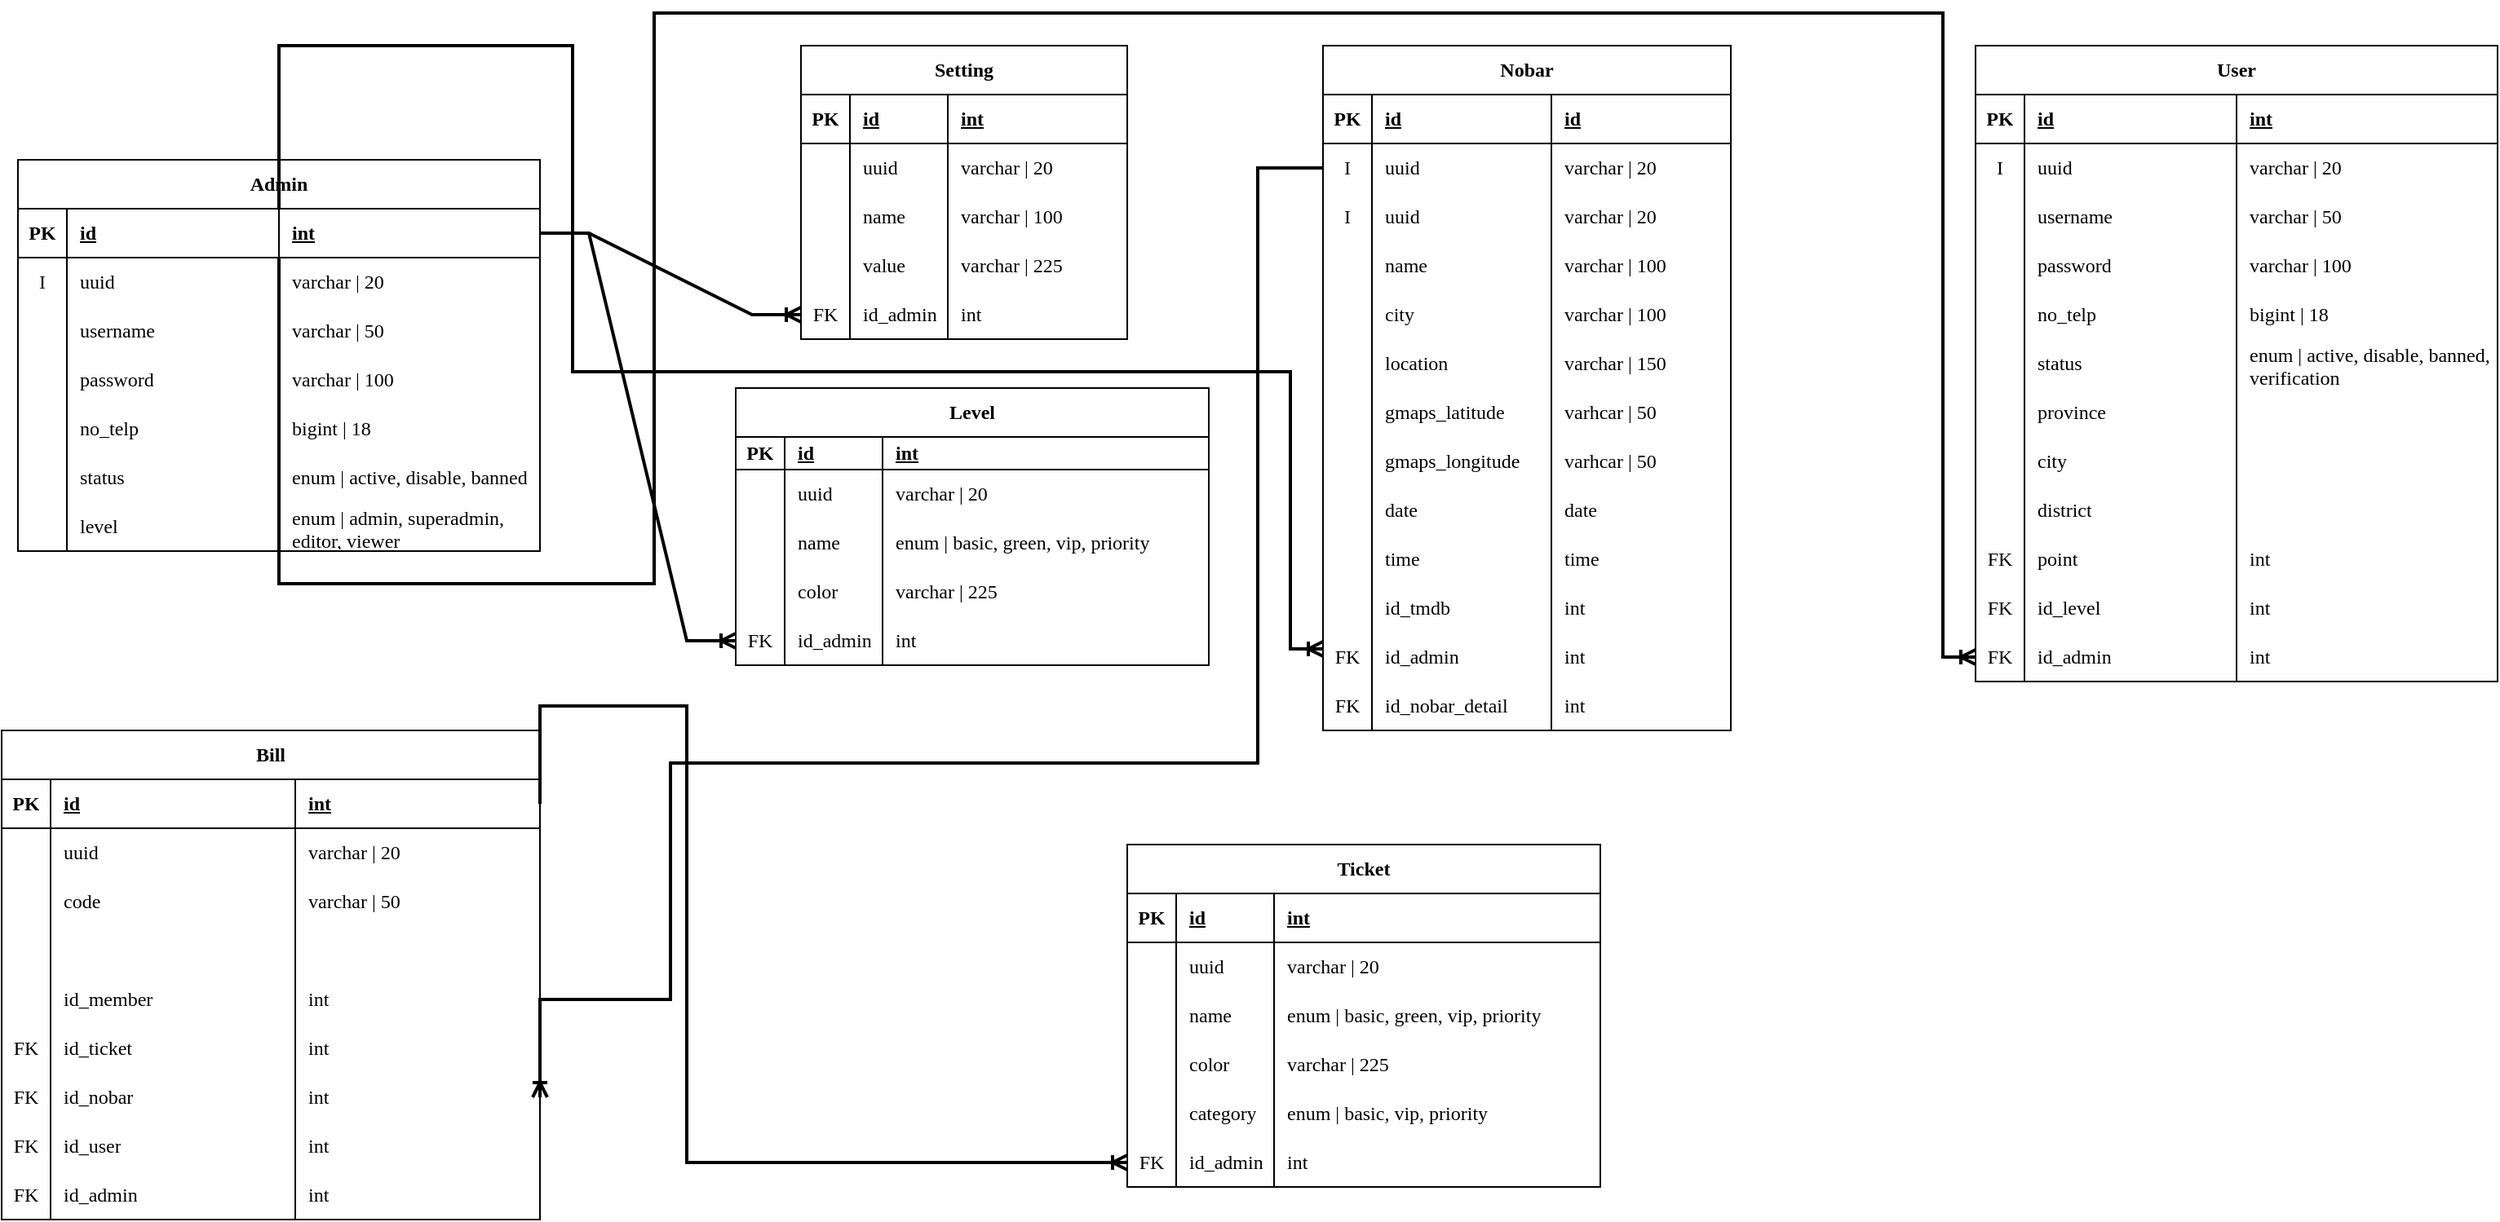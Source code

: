 <mxfile version="20.8.19" type="github" pages="2">
  <diagram id="0uYm2EOoHWYrKzr8iCWm" name="Page-1">
    <mxGraphModel dx="2947" dy="1376" grid="1" gridSize="10" guides="1" tooltips="1" connect="1" arrows="1" fold="1" page="1" pageScale="1" pageWidth="827" pageHeight="1169" math="0" shadow="0">
      <root>
        <mxCell id="0" />
        <mxCell id="1" parent="0" />
        <mxCell id="lCmmWcAx5K6_5QZsVBWc-55" value="" style="fontSize=12;html=1;endArrow=ERoneToMany;rounded=0;fontFamily=Comic Sans MS;fontColor=default;startSize=30;edgeStyle=orthogonalEdgeStyle;strokeWidth=2;labelBackgroundColor=none;" parent="1" source="lCmmWcAx5K6_5QZsVBWc-130" target="lCmmWcAx5K6_5QZsVBWc-16" edge="1">
          <mxGeometry width="100" height="100" relative="1" as="geometry">
            <mxPoint x="360" y="85" as="sourcePoint" />
            <mxPoint x="510" y="80" as="targetPoint" />
            <Array as="points">
              <mxPoint x="160" y="40" />
              <mxPoint x="340" y="40" />
              <mxPoint x="340" y="240" />
              <mxPoint x="780" y="240" />
              <mxPoint x="780" y="410" />
            </Array>
          </mxGeometry>
        </mxCell>
        <mxCell id="JiTa25UwvAiuVyfVXRJd-74" value="Nobar" style="shape=table;startSize=30;container=1;collapsible=1;childLayout=tableLayout;fixedRows=1;rowLines=0;fontStyle=1;align=center;resizeLast=1;fontFamily=Comic Sans MS;whiteSpace=wrap;fillColor=none;labelBackgroundColor=none;" parent="1" vertex="1">
          <mxGeometry x="800" y="40" width="250" height="420" as="geometry" />
        </mxCell>
        <mxCell id="JiTa25UwvAiuVyfVXRJd-75" value="" style="shape=tableRow;horizontal=0;startSize=0;swimlaneHead=0;swimlaneBody=0;fillColor=none;collapsible=0;dropTarget=0;points=[[0,0.5],[1,0.5]];portConstraint=eastwest;top=0;left=0;right=0;bottom=1;fontFamily=Comic Sans MS;whiteSpace=wrap;labelBackgroundColor=none;" parent="JiTa25UwvAiuVyfVXRJd-74" vertex="1">
          <mxGeometry y="30" width="250" height="30" as="geometry" />
        </mxCell>
        <mxCell id="JiTa25UwvAiuVyfVXRJd-76" value="PK" style="shape=partialRectangle;connectable=0;fillColor=none;top=0;left=0;bottom=0;right=0;fontStyle=1;overflow=hidden;fontFamily=Comic Sans MS;whiteSpace=wrap;labelBackgroundColor=none;" parent="JiTa25UwvAiuVyfVXRJd-75" vertex="1">
          <mxGeometry width="30" height="30" as="geometry">
            <mxRectangle width="30" height="30" as="alternateBounds" />
          </mxGeometry>
        </mxCell>
        <mxCell id="JiTa25UwvAiuVyfVXRJd-77" value="id" style="shape=partialRectangle;connectable=0;fillColor=none;top=0;left=0;bottom=0;right=0;align=left;spacingLeft=6;fontStyle=5;overflow=hidden;fontFamily=Comic Sans MS;whiteSpace=wrap;labelBackgroundColor=none;" parent="JiTa25UwvAiuVyfVXRJd-75" vertex="1">
          <mxGeometry x="30" width="110" height="30" as="geometry">
            <mxRectangle width="110" height="30" as="alternateBounds" />
          </mxGeometry>
        </mxCell>
        <mxCell id="lCmmWcAx5K6_5QZsVBWc-46" value="id" style="shape=partialRectangle;connectable=0;fillColor=none;top=0;left=0;bottom=0;right=0;align=left;spacingLeft=6;fontStyle=5;overflow=hidden;fontFamily=Comic Sans MS;whiteSpace=wrap;labelBackgroundColor=none;" parent="JiTa25UwvAiuVyfVXRJd-75" vertex="1">
          <mxGeometry x="140" width="110" height="30" as="geometry">
            <mxRectangle width="110" height="30" as="alternateBounds" />
          </mxGeometry>
        </mxCell>
        <mxCell id="KqaMfSH7H6FVxA87d1sT-1" value="" style="shape=tableRow;horizontal=0;startSize=0;swimlaneHead=0;swimlaneBody=0;fillColor=none;collapsible=0;dropTarget=0;points=[[0,0.5],[1,0.5]];portConstraint=eastwest;top=0;left=0;right=0;bottom=0;fontFamily=Comic Sans MS;whiteSpace=wrap;labelBackgroundColor=none;" parent="JiTa25UwvAiuVyfVXRJd-74" vertex="1">
          <mxGeometry y="60" width="250" height="30" as="geometry" />
        </mxCell>
        <mxCell id="KqaMfSH7H6FVxA87d1sT-2" value="I" style="shape=partialRectangle;connectable=0;fillColor=none;top=0;left=0;bottom=0;right=0;editable=1;overflow=hidden;fontFamily=Comic Sans MS;whiteSpace=wrap;labelBackgroundColor=none;" parent="KqaMfSH7H6FVxA87d1sT-1" vertex="1">
          <mxGeometry width="30" height="30" as="geometry">
            <mxRectangle width="30" height="30" as="alternateBounds" />
          </mxGeometry>
        </mxCell>
        <mxCell id="KqaMfSH7H6FVxA87d1sT-3" value="uuid" style="shape=partialRectangle;connectable=0;fillColor=none;top=0;left=0;bottom=0;right=0;align=left;spacingLeft=6;overflow=hidden;fontFamily=Comic Sans MS;whiteSpace=wrap;labelBackgroundColor=none;" parent="KqaMfSH7H6FVxA87d1sT-1" vertex="1">
          <mxGeometry x="30" width="110" height="30" as="geometry">
            <mxRectangle width="110" height="30" as="alternateBounds" />
          </mxGeometry>
        </mxCell>
        <mxCell id="KqaMfSH7H6FVxA87d1sT-4" value="varchar | 20" style="shape=partialRectangle;connectable=0;fillColor=none;top=0;left=0;bottom=0;right=0;align=left;spacingLeft=6;overflow=hidden;fontFamily=Comic Sans MS;whiteSpace=wrap;labelBackgroundColor=none;" parent="KqaMfSH7H6FVxA87d1sT-1" vertex="1">
          <mxGeometry x="140" width="110" height="30" as="geometry">
            <mxRectangle width="110" height="30" as="alternateBounds" />
          </mxGeometry>
        </mxCell>
        <mxCell id="JiTa25UwvAiuVyfVXRJd-78" value="" style="shape=tableRow;horizontal=0;startSize=0;swimlaneHead=0;swimlaneBody=0;fillColor=none;collapsible=0;dropTarget=0;points=[[0,0.5],[1,0.5]];portConstraint=eastwest;top=0;left=0;right=0;bottom=0;fontFamily=Comic Sans MS;whiteSpace=wrap;labelBackgroundColor=none;" parent="JiTa25UwvAiuVyfVXRJd-74" vertex="1">
          <mxGeometry y="90" width="250" height="30" as="geometry" />
        </mxCell>
        <mxCell id="JiTa25UwvAiuVyfVXRJd-79" value="I" style="shape=partialRectangle;connectable=0;fillColor=none;top=0;left=0;bottom=0;right=0;editable=1;overflow=hidden;fontFamily=Comic Sans MS;whiteSpace=wrap;labelBackgroundColor=none;" parent="JiTa25UwvAiuVyfVXRJd-78" vertex="1">
          <mxGeometry width="30" height="30" as="geometry">
            <mxRectangle width="30" height="30" as="alternateBounds" />
          </mxGeometry>
        </mxCell>
        <mxCell id="JiTa25UwvAiuVyfVXRJd-80" value="uuid" style="shape=partialRectangle;connectable=0;fillColor=none;top=0;left=0;bottom=0;right=0;align=left;spacingLeft=6;overflow=hidden;fontFamily=Comic Sans MS;whiteSpace=wrap;labelBackgroundColor=none;" parent="JiTa25UwvAiuVyfVXRJd-78" vertex="1">
          <mxGeometry x="30" width="110" height="30" as="geometry">
            <mxRectangle width="110" height="30" as="alternateBounds" />
          </mxGeometry>
        </mxCell>
        <mxCell id="lCmmWcAx5K6_5QZsVBWc-47" value="varchar | 20" style="shape=partialRectangle;connectable=0;fillColor=none;top=0;left=0;bottom=0;right=0;align=left;spacingLeft=6;overflow=hidden;fontFamily=Comic Sans MS;whiteSpace=wrap;labelBackgroundColor=none;" parent="JiTa25UwvAiuVyfVXRJd-78" vertex="1">
          <mxGeometry x="140" width="110" height="30" as="geometry">
            <mxRectangle width="110" height="30" as="alternateBounds" />
          </mxGeometry>
        </mxCell>
        <mxCell id="JiTa25UwvAiuVyfVXRJd-81" value="" style="shape=tableRow;horizontal=0;startSize=0;swimlaneHead=0;swimlaneBody=0;fillColor=none;collapsible=0;dropTarget=0;points=[[0,0.5],[1,0.5]];portConstraint=eastwest;top=0;left=0;right=0;bottom=0;fontFamily=Comic Sans MS;whiteSpace=wrap;labelBackgroundColor=none;" parent="JiTa25UwvAiuVyfVXRJd-74" vertex="1">
          <mxGeometry y="120" width="250" height="30" as="geometry" />
        </mxCell>
        <mxCell id="JiTa25UwvAiuVyfVXRJd-82" value="" style="shape=partialRectangle;connectable=0;fillColor=none;top=0;left=0;bottom=0;right=0;editable=1;overflow=hidden;fontFamily=Comic Sans MS;whiteSpace=wrap;labelBackgroundColor=none;" parent="JiTa25UwvAiuVyfVXRJd-81" vertex="1">
          <mxGeometry width="30" height="30" as="geometry">
            <mxRectangle width="30" height="30" as="alternateBounds" />
          </mxGeometry>
        </mxCell>
        <mxCell id="JiTa25UwvAiuVyfVXRJd-83" value="name" style="shape=partialRectangle;connectable=0;fillColor=none;top=0;left=0;bottom=0;right=0;align=left;spacingLeft=6;overflow=hidden;fontFamily=Comic Sans MS;whiteSpace=wrap;labelBackgroundColor=none;" parent="JiTa25UwvAiuVyfVXRJd-81" vertex="1">
          <mxGeometry x="30" width="110" height="30" as="geometry">
            <mxRectangle width="110" height="30" as="alternateBounds" />
          </mxGeometry>
        </mxCell>
        <mxCell id="lCmmWcAx5K6_5QZsVBWc-48" value="varchar | 100" style="shape=partialRectangle;connectable=0;fillColor=none;top=0;left=0;bottom=0;right=0;align=left;spacingLeft=6;overflow=hidden;fontFamily=Comic Sans MS;whiteSpace=wrap;labelBackgroundColor=none;" parent="JiTa25UwvAiuVyfVXRJd-81" vertex="1">
          <mxGeometry x="140" width="110" height="30" as="geometry">
            <mxRectangle width="110" height="30" as="alternateBounds" />
          </mxGeometry>
        </mxCell>
        <mxCell id="lCmmWcAx5K6_5QZsVBWc-88" style="shape=tableRow;horizontal=0;startSize=0;swimlaneHead=0;swimlaneBody=0;fillColor=none;collapsible=0;dropTarget=0;points=[[0,0.5],[1,0.5]];portConstraint=eastwest;top=0;left=0;right=0;bottom=0;fontFamily=Comic Sans MS;whiteSpace=wrap;labelBackgroundColor=none;" parent="JiTa25UwvAiuVyfVXRJd-74" vertex="1">
          <mxGeometry y="150" width="250" height="30" as="geometry" />
        </mxCell>
        <mxCell id="lCmmWcAx5K6_5QZsVBWc-89" style="shape=partialRectangle;connectable=0;fillColor=none;top=0;left=0;bottom=0;right=0;editable=1;overflow=hidden;fontFamily=Comic Sans MS;whiteSpace=wrap;labelBackgroundColor=none;" parent="lCmmWcAx5K6_5QZsVBWc-88" vertex="1">
          <mxGeometry width="30" height="30" as="geometry">
            <mxRectangle width="30" height="30" as="alternateBounds" />
          </mxGeometry>
        </mxCell>
        <mxCell id="lCmmWcAx5K6_5QZsVBWc-90" value="city" style="shape=partialRectangle;connectable=0;fillColor=none;top=0;left=0;bottom=0;right=0;align=left;spacingLeft=6;overflow=hidden;fontFamily=Comic Sans MS;whiteSpace=wrap;labelBackgroundColor=none;" parent="lCmmWcAx5K6_5QZsVBWc-88" vertex="1">
          <mxGeometry x="30" width="110" height="30" as="geometry">
            <mxRectangle width="110" height="30" as="alternateBounds" />
          </mxGeometry>
        </mxCell>
        <mxCell id="lCmmWcAx5K6_5QZsVBWc-91" value="varchar | 100" style="shape=partialRectangle;connectable=0;fillColor=none;top=0;left=0;bottom=0;right=0;align=left;spacingLeft=6;overflow=hidden;fontFamily=Comic Sans MS;whiteSpace=wrap;labelBackgroundColor=none;" parent="lCmmWcAx5K6_5QZsVBWc-88" vertex="1">
          <mxGeometry x="140" width="110" height="30" as="geometry">
            <mxRectangle width="110" height="30" as="alternateBounds" />
          </mxGeometry>
        </mxCell>
        <mxCell id="JiTa25UwvAiuVyfVXRJd-84" value="" style="shape=tableRow;horizontal=0;startSize=0;swimlaneHead=0;swimlaneBody=0;fillColor=none;collapsible=0;dropTarget=0;points=[[0,0.5],[1,0.5]];portConstraint=eastwest;top=0;left=0;right=0;bottom=0;fontFamily=Comic Sans MS;whiteSpace=wrap;labelBackgroundColor=none;" parent="JiTa25UwvAiuVyfVXRJd-74" vertex="1">
          <mxGeometry y="180" width="250" height="30" as="geometry" />
        </mxCell>
        <mxCell id="JiTa25UwvAiuVyfVXRJd-85" value="" style="shape=partialRectangle;connectable=0;fillColor=none;top=0;left=0;bottom=0;right=0;editable=1;overflow=hidden;fontFamily=Comic Sans MS;whiteSpace=wrap;labelBackgroundColor=none;" parent="JiTa25UwvAiuVyfVXRJd-84" vertex="1">
          <mxGeometry width="30" height="30" as="geometry">
            <mxRectangle width="30" height="30" as="alternateBounds" />
          </mxGeometry>
        </mxCell>
        <mxCell id="JiTa25UwvAiuVyfVXRJd-86" value="location" style="shape=partialRectangle;connectable=0;fillColor=none;top=0;left=0;bottom=0;right=0;align=left;spacingLeft=6;overflow=hidden;fontFamily=Comic Sans MS;whiteSpace=wrap;labelBackgroundColor=none;" parent="JiTa25UwvAiuVyfVXRJd-84" vertex="1">
          <mxGeometry x="30" width="110" height="30" as="geometry">
            <mxRectangle width="110" height="30" as="alternateBounds" />
          </mxGeometry>
        </mxCell>
        <mxCell id="lCmmWcAx5K6_5QZsVBWc-49" value="varchar | 150" style="shape=partialRectangle;connectable=0;fillColor=none;top=0;left=0;bottom=0;right=0;align=left;spacingLeft=6;overflow=hidden;fontFamily=Comic Sans MS;whiteSpace=wrap;labelBackgroundColor=none;" parent="JiTa25UwvAiuVyfVXRJd-84" vertex="1">
          <mxGeometry x="140" width="110" height="30" as="geometry">
            <mxRectangle width="110" height="30" as="alternateBounds" />
          </mxGeometry>
        </mxCell>
        <mxCell id="lCmmWcAx5K6_5QZsVBWc-4" style="shape=tableRow;horizontal=0;startSize=0;swimlaneHead=0;swimlaneBody=0;fillColor=none;collapsible=0;dropTarget=0;points=[[0,0.5],[1,0.5]];portConstraint=eastwest;top=0;left=0;right=0;bottom=0;fontFamily=Comic Sans MS;whiteSpace=wrap;labelBackgroundColor=none;" parent="JiTa25UwvAiuVyfVXRJd-74" vertex="1">
          <mxGeometry y="210" width="250" height="30" as="geometry" />
        </mxCell>
        <mxCell id="lCmmWcAx5K6_5QZsVBWc-5" style="shape=partialRectangle;connectable=0;fillColor=none;top=0;left=0;bottom=0;right=0;editable=1;overflow=hidden;fontFamily=Comic Sans MS;whiteSpace=wrap;labelBackgroundColor=none;" parent="lCmmWcAx5K6_5QZsVBWc-4" vertex="1">
          <mxGeometry width="30" height="30" as="geometry">
            <mxRectangle width="30" height="30" as="alternateBounds" />
          </mxGeometry>
        </mxCell>
        <mxCell id="lCmmWcAx5K6_5QZsVBWc-6" value="gmaps_latitude" style="shape=partialRectangle;connectable=0;fillColor=none;top=0;left=0;bottom=0;right=0;align=left;spacingLeft=6;overflow=hidden;fontFamily=Comic Sans MS;whiteSpace=wrap;labelBackgroundColor=none;" parent="lCmmWcAx5K6_5QZsVBWc-4" vertex="1">
          <mxGeometry x="30" width="110" height="30" as="geometry">
            <mxRectangle width="110" height="30" as="alternateBounds" />
          </mxGeometry>
        </mxCell>
        <mxCell id="lCmmWcAx5K6_5QZsVBWc-50" value="varhcar | 50" style="shape=partialRectangle;connectable=0;fillColor=none;top=0;left=0;bottom=0;right=0;align=left;spacingLeft=6;overflow=hidden;fontFamily=Comic Sans MS;whiteSpace=wrap;labelBackgroundColor=none;" parent="lCmmWcAx5K6_5QZsVBWc-4" vertex="1">
          <mxGeometry x="140" width="110" height="30" as="geometry">
            <mxRectangle width="110" height="30" as="alternateBounds" />
          </mxGeometry>
        </mxCell>
        <mxCell id="lCmmWcAx5K6_5QZsVBWc-7" style="shape=tableRow;horizontal=0;startSize=0;swimlaneHead=0;swimlaneBody=0;fillColor=none;collapsible=0;dropTarget=0;points=[[0,0.5],[1,0.5]];portConstraint=eastwest;top=0;left=0;right=0;bottom=0;fontFamily=Comic Sans MS;whiteSpace=wrap;labelBackgroundColor=none;" parent="JiTa25UwvAiuVyfVXRJd-74" vertex="1">
          <mxGeometry y="240" width="250" height="30" as="geometry" />
        </mxCell>
        <mxCell id="lCmmWcAx5K6_5QZsVBWc-8" style="shape=partialRectangle;connectable=0;fillColor=none;top=0;left=0;bottom=0;right=0;editable=1;overflow=hidden;fontFamily=Comic Sans MS;whiteSpace=wrap;labelBackgroundColor=none;" parent="lCmmWcAx5K6_5QZsVBWc-7" vertex="1">
          <mxGeometry width="30" height="30" as="geometry">
            <mxRectangle width="30" height="30" as="alternateBounds" />
          </mxGeometry>
        </mxCell>
        <mxCell id="lCmmWcAx5K6_5QZsVBWc-9" value="gmaps_longitude" style="shape=partialRectangle;connectable=0;fillColor=none;top=0;left=0;bottom=0;right=0;align=left;spacingLeft=6;overflow=hidden;fontFamily=Comic Sans MS;whiteSpace=wrap;labelBackgroundColor=none;" parent="lCmmWcAx5K6_5QZsVBWc-7" vertex="1">
          <mxGeometry x="30" width="110" height="30" as="geometry">
            <mxRectangle width="110" height="30" as="alternateBounds" />
          </mxGeometry>
        </mxCell>
        <mxCell id="lCmmWcAx5K6_5QZsVBWc-51" value="varhcar | 50" style="shape=partialRectangle;connectable=0;fillColor=none;top=0;left=0;bottom=0;right=0;align=left;spacingLeft=6;overflow=hidden;fontFamily=Comic Sans MS;whiteSpace=wrap;labelBackgroundColor=none;" parent="lCmmWcAx5K6_5QZsVBWc-7" vertex="1">
          <mxGeometry x="140" width="110" height="30" as="geometry">
            <mxRectangle width="110" height="30" as="alternateBounds" />
          </mxGeometry>
        </mxCell>
        <mxCell id="lCmmWcAx5K6_5QZsVBWc-10" style="shape=tableRow;horizontal=0;startSize=0;swimlaneHead=0;swimlaneBody=0;fillColor=none;collapsible=0;dropTarget=0;points=[[0,0.5],[1,0.5]];portConstraint=eastwest;top=0;left=0;right=0;bottom=0;fontFamily=Comic Sans MS;whiteSpace=wrap;labelBackgroundColor=none;" parent="JiTa25UwvAiuVyfVXRJd-74" vertex="1">
          <mxGeometry y="270" width="250" height="30" as="geometry" />
        </mxCell>
        <mxCell id="lCmmWcAx5K6_5QZsVBWc-11" style="shape=partialRectangle;connectable=0;fillColor=none;top=0;left=0;bottom=0;right=0;editable=1;overflow=hidden;fontFamily=Comic Sans MS;whiteSpace=wrap;labelBackgroundColor=none;" parent="lCmmWcAx5K6_5QZsVBWc-10" vertex="1">
          <mxGeometry width="30" height="30" as="geometry">
            <mxRectangle width="30" height="30" as="alternateBounds" />
          </mxGeometry>
        </mxCell>
        <mxCell id="lCmmWcAx5K6_5QZsVBWc-12" value="date" style="shape=partialRectangle;connectable=0;fillColor=none;top=0;left=0;bottom=0;right=0;align=left;spacingLeft=6;overflow=hidden;fontFamily=Comic Sans MS;whiteSpace=wrap;labelBackgroundColor=none;" parent="lCmmWcAx5K6_5QZsVBWc-10" vertex="1">
          <mxGeometry x="30" width="110" height="30" as="geometry">
            <mxRectangle width="110" height="30" as="alternateBounds" />
          </mxGeometry>
        </mxCell>
        <mxCell id="lCmmWcAx5K6_5QZsVBWc-52" value="date" style="shape=partialRectangle;connectable=0;fillColor=none;top=0;left=0;bottom=0;right=0;align=left;spacingLeft=6;overflow=hidden;fontFamily=Comic Sans MS;whiteSpace=wrap;labelBackgroundColor=none;" parent="lCmmWcAx5K6_5QZsVBWc-10" vertex="1">
          <mxGeometry x="140" width="110" height="30" as="geometry">
            <mxRectangle width="110" height="30" as="alternateBounds" />
          </mxGeometry>
        </mxCell>
        <mxCell id="lCmmWcAx5K6_5QZsVBWc-13" style="shape=tableRow;horizontal=0;startSize=0;swimlaneHead=0;swimlaneBody=0;fillColor=none;collapsible=0;dropTarget=0;points=[[0,0.5],[1,0.5]];portConstraint=eastwest;top=0;left=0;right=0;bottom=0;fontFamily=Comic Sans MS;whiteSpace=wrap;labelBackgroundColor=none;" parent="JiTa25UwvAiuVyfVXRJd-74" vertex="1">
          <mxGeometry y="300" width="250" height="30" as="geometry" />
        </mxCell>
        <mxCell id="lCmmWcAx5K6_5QZsVBWc-14" style="shape=partialRectangle;connectable=0;fillColor=none;top=0;left=0;bottom=0;right=0;editable=1;overflow=hidden;fontFamily=Comic Sans MS;whiteSpace=wrap;labelBackgroundColor=none;" parent="lCmmWcAx5K6_5QZsVBWc-13" vertex="1">
          <mxGeometry width="30" height="30" as="geometry">
            <mxRectangle width="30" height="30" as="alternateBounds" />
          </mxGeometry>
        </mxCell>
        <mxCell id="lCmmWcAx5K6_5QZsVBWc-15" value="time" style="shape=partialRectangle;connectable=0;fillColor=none;top=0;left=0;bottom=0;right=0;align=left;spacingLeft=6;overflow=hidden;fontFamily=Comic Sans MS;whiteSpace=wrap;labelBackgroundColor=none;" parent="lCmmWcAx5K6_5QZsVBWc-13" vertex="1">
          <mxGeometry x="30" width="110" height="30" as="geometry">
            <mxRectangle width="110" height="30" as="alternateBounds" />
          </mxGeometry>
        </mxCell>
        <mxCell id="lCmmWcAx5K6_5QZsVBWc-53" value="time" style="shape=partialRectangle;connectable=0;fillColor=none;top=0;left=0;bottom=0;right=0;align=left;spacingLeft=6;overflow=hidden;fontFamily=Comic Sans MS;whiteSpace=wrap;labelBackgroundColor=none;" parent="lCmmWcAx5K6_5QZsVBWc-13" vertex="1">
          <mxGeometry x="140" width="110" height="30" as="geometry">
            <mxRectangle width="110" height="30" as="alternateBounds" />
          </mxGeometry>
        </mxCell>
        <mxCell id="lCmmWcAx5K6_5QZsVBWc-84" style="shape=tableRow;horizontal=0;startSize=0;swimlaneHead=0;swimlaneBody=0;fillColor=none;collapsible=0;dropTarget=0;points=[[0,0.5],[1,0.5]];portConstraint=eastwest;top=0;left=0;right=0;bottom=0;fontFamily=Comic Sans MS;whiteSpace=wrap;labelBackgroundColor=none;" parent="JiTa25UwvAiuVyfVXRJd-74" vertex="1">
          <mxGeometry y="330" width="250" height="30" as="geometry" />
        </mxCell>
        <mxCell id="lCmmWcAx5K6_5QZsVBWc-85" style="shape=partialRectangle;connectable=0;fillColor=none;top=0;left=0;bottom=0;right=0;editable=1;overflow=hidden;fontFamily=Comic Sans MS;whiteSpace=wrap;labelBackgroundColor=none;" parent="lCmmWcAx5K6_5QZsVBWc-84" vertex="1">
          <mxGeometry width="30" height="30" as="geometry">
            <mxRectangle width="30" height="30" as="alternateBounds" />
          </mxGeometry>
        </mxCell>
        <mxCell id="lCmmWcAx5K6_5QZsVBWc-86" value="id_tmdb" style="shape=partialRectangle;connectable=0;fillColor=none;top=0;left=0;bottom=0;right=0;align=left;spacingLeft=6;overflow=hidden;fontFamily=Comic Sans MS;whiteSpace=wrap;labelBackgroundColor=none;" parent="lCmmWcAx5K6_5QZsVBWc-84" vertex="1">
          <mxGeometry x="30" width="110" height="30" as="geometry">
            <mxRectangle width="110" height="30" as="alternateBounds" />
          </mxGeometry>
        </mxCell>
        <mxCell id="lCmmWcAx5K6_5QZsVBWc-87" value="int" style="shape=partialRectangle;connectable=0;fillColor=none;top=0;left=0;bottom=0;right=0;align=left;spacingLeft=6;overflow=hidden;fontFamily=Comic Sans MS;whiteSpace=wrap;labelBackgroundColor=none;" parent="lCmmWcAx5K6_5QZsVBWc-84" vertex="1">
          <mxGeometry x="140" width="110" height="30" as="geometry">
            <mxRectangle width="110" height="30" as="alternateBounds" />
          </mxGeometry>
        </mxCell>
        <mxCell id="lCmmWcAx5K6_5QZsVBWc-16" style="shape=tableRow;horizontal=0;startSize=0;swimlaneHead=0;swimlaneBody=0;fillColor=none;collapsible=0;dropTarget=0;points=[[0,0.5],[1,0.5]];portConstraint=eastwest;top=0;left=0;right=0;bottom=0;fontFamily=Comic Sans MS;whiteSpace=wrap;labelBackgroundColor=none;" parent="JiTa25UwvAiuVyfVXRJd-74" vertex="1">
          <mxGeometry y="360" width="250" height="30" as="geometry" />
        </mxCell>
        <mxCell id="lCmmWcAx5K6_5QZsVBWc-17" value="FK" style="shape=partialRectangle;connectable=0;fillColor=none;top=0;left=0;bottom=0;right=0;editable=1;overflow=hidden;fontFamily=Comic Sans MS;whiteSpace=wrap;labelBackgroundColor=none;" parent="lCmmWcAx5K6_5QZsVBWc-16" vertex="1">
          <mxGeometry width="30" height="30" as="geometry">
            <mxRectangle width="30" height="30" as="alternateBounds" />
          </mxGeometry>
        </mxCell>
        <mxCell id="lCmmWcAx5K6_5QZsVBWc-18" value="id_admin" style="shape=partialRectangle;connectable=0;fillColor=none;top=0;left=0;bottom=0;right=0;align=left;spacingLeft=6;overflow=hidden;fontFamily=Comic Sans MS;whiteSpace=wrap;labelBackgroundColor=none;" parent="lCmmWcAx5K6_5QZsVBWc-16" vertex="1">
          <mxGeometry x="30" width="110" height="30" as="geometry">
            <mxRectangle width="110" height="30" as="alternateBounds" />
          </mxGeometry>
        </mxCell>
        <mxCell id="lCmmWcAx5K6_5QZsVBWc-54" value="int" style="shape=partialRectangle;connectable=0;fillColor=none;top=0;left=0;bottom=0;right=0;align=left;spacingLeft=6;overflow=hidden;fontFamily=Comic Sans MS;whiteSpace=wrap;labelBackgroundColor=none;" parent="lCmmWcAx5K6_5QZsVBWc-16" vertex="1">
          <mxGeometry x="140" width="110" height="30" as="geometry">
            <mxRectangle width="110" height="30" as="alternateBounds" />
          </mxGeometry>
        </mxCell>
        <mxCell id="lCmmWcAx5K6_5QZsVBWc-60" style="shape=tableRow;horizontal=0;startSize=0;swimlaneHead=0;swimlaneBody=0;fillColor=none;collapsible=0;dropTarget=0;points=[[0,0.5],[1,0.5]];portConstraint=eastwest;top=0;left=0;right=0;bottom=0;fontFamily=Comic Sans MS;whiteSpace=wrap;labelBackgroundColor=none;" parent="JiTa25UwvAiuVyfVXRJd-74" vertex="1">
          <mxGeometry y="390" width="250" height="30" as="geometry" />
        </mxCell>
        <mxCell id="lCmmWcAx5K6_5QZsVBWc-61" value="FK" style="shape=partialRectangle;connectable=0;fillColor=none;top=0;left=0;bottom=0;right=0;editable=1;overflow=hidden;fontFamily=Comic Sans MS;whiteSpace=wrap;labelBackgroundColor=none;" parent="lCmmWcAx5K6_5QZsVBWc-60" vertex="1">
          <mxGeometry width="30" height="30" as="geometry">
            <mxRectangle width="30" height="30" as="alternateBounds" />
          </mxGeometry>
        </mxCell>
        <mxCell id="lCmmWcAx5K6_5QZsVBWc-62" value="id_nobar_detail" style="shape=partialRectangle;connectable=0;fillColor=none;top=0;left=0;bottom=0;right=0;align=left;spacingLeft=6;overflow=hidden;fontFamily=Comic Sans MS;whiteSpace=wrap;labelBackgroundColor=none;" parent="lCmmWcAx5K6_5QZsVBWc-60" vertex="1">
          <mxGeometry x="30" width="110" height="30" as="geometry">
            <mxRectangle width="110" height="30" as="alternateBounds" />
          </mxGeometry>
        </mxCell>
        <mxCell id="lCmmWcAx5K6_5QZsVBWc-63" value="int" style="shape=partialRectangle;connectable=0;fillColor=none;top=0;left=0;bottom=0;right=0;align=left;spacingLeft=6;overflow=hidden;fontFamily=Comic Sans MS;whiteSpace=wrap;labelBackgroundColor=none;" parent="lCmmWcAx5K6_5QZsVBWc-60" vertex="1">
          <mxGeometry x="140" width="110" height="30" as="geometry">
            <mxRectangle width="110" height="30" as="alternateBounds" />
          </mxGeometry>
        </mxCell>
        <mxCell id="lCmmWcAx5K6_5QZsVBWc-19" value="Bill" style="shape=table;startSize=30;container=1;collapsible=1;childLayout=tableLayout;fixedRows=1;rowLines=0;fontStyle=1;align=center;resizeLast=1;fontFamily=Comic Sans MS;whiteSpace=wrap;fillColor=none;labelBackgroundColor=none;" parent="1" vertex="1">
          <mxGeometry x="-10" y="460" width="330" height="300" as="geometry" />
        </mxCell>
        <mxCell id="lCmmWcAx5K6_5QZsVBWc-20" value="" style="shape=tableRow;horizontal=0;startSize=0;swimlaneHead=0;swimlaneBody=0;fillColor=none;collapsible=0;dropTarget=0;points=[[0,0.5],[1,0.5]];portConstraint=eastwest;top=0;left=0;right=0;bottom=1;whiteSpace=wrap;labelBackgroundColor=none;" parent="lCmmWcAx5K6_5QZsVBWc-19" vertex="1">
          <mxGeometry y="30" width="330" height="30" as="geometry" />
        </mxCell>
        <mxCell id="lCmmWcAx5K6_5QZsVBWc-21" value="PK" style="shape=partialRectangle;connectable=0;fillColor=none;top=0;left=0;bottom=0;right=0;fontStyle=1;overflow=hidden;fontFamily=Comic Sans MS;whiteSpace=wrap;labelBackgroundColor=none;" parent="lCmmWcAx5K6_5QZsVBWc-20" vertex="1">
          <mxGeometry width="30" height="30" as="geometry">
            <mxRectangle width="30" height="30" as="alternateBounds" />
          </mxGeometry>
        </mxCell>
        <mxCell id="lCmmWcAx5K6_5QZsVBWc-22" value="id" style="shape=partialRectangle;connectable=0;fillColor=none;top=0;left=0;bottom=0;right=0;align=left;spacingLeft=6;fontStyle=5;overflow=hidden;fontFamily=Comic Sans MS;whiteSpace=wrap;labelBackgroundColor=none;" parent="lCmmWcAx5K6_5QZsVBWc-20" vertex="1">
          <mxGeometry x="30" width="150" height="30" as="geometry">
            <mxRectangle width="150" height="30" as="alternateBounds" />
          </mxGeometry>
        </mxCell>
        <mxCell id="lCmmWcAx5K6_5QZsVBWc-64" value="int" style="shape=partialRectangle;connectable=0;fillColor=none;top=0;left=0;bottom=0;right=0;align=left;spacingLeft=6;fontStyle=5;overflow=hidden;fontFamily=Comic Sans MS;whiteSpace=wrap;labelBackgroundColor=none;" parent="lCmmWcAx5K6_5QZsVBWc-20" vertex="1">
          <mxGeometry x="180" width="150" height="30" as="geometry">
            <mxRectangle width="150" height="30" as="alternateBounds" />
          </mxGeometry>
        </mxCell>
        <mxCell id="lCmmWcAx5K6_5QZsVBWc-23" value="" style="shape=tableRow;horizontal=0;startSize=0;swimlaneHead=0;swimlaneBody=0;fillColor=none;collapsible=0;dropTarget=0;points=[[0,0.5],[1,0.5]];portConstraint=eastwest;top=0;left=0;right=0;bottom=0;whiteSpace=wrap;labelBackgroundColor=none;" parent="lCmmWcAx5K6_5QZsVBWc-19" vertex="1">
          <mxGeometry y="60" width="330" height="30" as="geometry" />
        </mxCell>
        <mxCell id="lCmmWcAx5K6_5QZsVBWc-24" value="" style="shape=partialRectangle;connectable=0;fillColor=none;top=0;left=0;bottom=0;right=0;editable=1;overflow=hidden;fontFamily=Comic Sans MS;whiteSpace=wrap;labelBackgroundColor=none;" parent="lCmmWcAx5K6_5QZsVBWc-23" vertex="1">
          <mxGeometry width="30" height="30" as="geometry">
            <mxRectangle width="30" height="30" as="alternateBounds" />
          </mxGeometry>
        </mxCell>
        <mxCell id="lCmmWcAx5K6_5QZsVBWc-25" value="uuid" style="shape=partialRectangle;connectable=0;fillColor=none;top=0;left=0;bottom=0;right=0;align=left;spacingLeft=6;overflow=hidden;fontFamily=Comic Sans MS;whiteSpace=wrap;labelBackgroundColor=none;" parent="lCmmWcAx5K6_5QZsVBWc-23" vertex="1">
          <mxGeometry x="30" width="150" height="30" as="geometry">
            <mxRectangle width="150" height="30" as="alternateBounds" />
          </mxGeometry>
        </mxCell>
        <mxCell id="lCmmWcAx5K6_5QZsVBWc-65" value="varchar | 20" style="shape=partialRectangle;connectable=0;fillColor=none;top=0;left=0;bottom=0;right=0;align=left;spacingLeft=6;overflow=hidden;fontFamily=Comic Sans MS;whiteSpace=wrap;labelBackgroundColor=none;" parent="lCmmWcAx5K6_5QZsVBWc-23" vertex="1">
          <mxGeometry x="180" width="150" height="30" as="geometry">
            <mxRectangle width="150" height="30" as="alternateBounds" />
          </mxGeometry>
        </mxCell>
        <mxCell id="lCmmWcAx5K6_5QZsVBWc-26" value="" style="shape=tableRow;horizontal=0;startSize=0;swimlaneHead=0;swimlaneBody=0;fillColor=none;collapsible=0;dropTarget=0;points=[[0,0.5],[1,0.5]];portConstraint=eastwest;top=0;left=0;right=0;bottom=0;whiteSpace=wrap;labelBackgroundColor=none;" parent="lCmmWcAx5K6_5QZsVBWc-19" vertex="1">
          <mxGeometry y="90" width="330" height="30" as="geometry" />
        </mxCell>
        <mxCell id="lCmmWcAx5K6_5QZsVBWc-27" value="" style="shape=partialRectangle;connectable=0;fillColor=none;top=0;left=0;bottom=0;right=0;editable=1;overflow=hidden;fontFamily=Comic Sans MS;whiteSpace=wrap;labelBackgroundColor=none;" parent="lCmmWcAx5K6_5QZsVBWc-26" vertex="1">
          <mxGeometry width="30" height="30" as="geometry">
            <mxRectangle width="30" height="30" as="alternateBounds" />
          </mxGeometry>
        </mxCell>
        <mxCell id="lCmmWcAx5K6_5QZsVBWc-28" value="code" style="shape=partialRectangle;connectable=0;fillColor=none;top=0;left=0;bottom=0;right=0;align=left;spacingLeft=6;overflow=hidden;fontFamily=Comic Sans MS;whiteSpace=wrap;labelBackgroundColor=none;" parent="lCmmWcAx5K6_5QZsVBWc-26" vertex="1">
          <mxGeometry x="30" width="150" height="30" as="geometry">
            <mxRectangle width="150" height="30" as="alternateBounds" />
          </mxGeometry>
        </mxCell>
        <mxCell id="lCmmWcAx5K6_5QZsVBWc-66" value="varchar | 50" style="shape=partialRectangle;connectable=0;fillColor=none;top=0;left=0;bottom=0;right=0;align=left;spacingLeft=6;overflow=hidden;fontFamily=Comic Sans MS;whiteSpace=wrap;labelBackgroundColor=none;" parent="lCmmWcAx5K6_5QZsVBWc-26" vertex="1">
          <mxGeometry x="180" width="150" height="30" as="geometry">
            <mxRectangle width="150" height="30" as="alternateBounds" />
          </mxGeometry>
        </mxCell>
        <mxCell id="lCmmWcAx5K6_5QZsVBWc-29" value="" style="shape=tableRow;horizontal=0;startSize=0;swimlaneHead=0;swimlaneBody=0;fillColor=none;collapsible=0;dropTarget=0;points=[[0,0.5],[1,0.5]];portConstraint=eastwest;top=0;left=0;right=0;bottom=0;whiteSpace=wrap;labelBackgroundColor=none;" parent="lCmmWcAx5K6_5QZsVBWc-19" vertex="1">
          <mxGeometry y="120" width="330" height="30" as="geometry" />
        </mxCell>
        <mxCell id="lCmmWcAx5K6_5QZsVBWc-30" value="" style="shape=partialRectangle;connectable=0;fillColor=none;top=0;left=0;bottom=0;right=0;editable=1;overflow=hidden;fontFamily=Comic Sans MS;whiteSpace=wrap;labelBackgroundColor=none;" parent="lCmmWcAx5K6_5QZsVBWc-29" vertex="1">
          <mxGeometry width="30" height="30" as="geometry">
            <mxRectangle width="30" height="30" as="alternateBounds" />
          </mxGeometry>
        </mxCell>
        <mxCell id="lCmmWcAx5K6_5QZsVBWc-31" value="" style="shape=partialRectangle;connectable=0;fillColor=none;top=0;left=0;bottom=0;right=0;align=left;spacingLeft=6;overflow=hidden;fontFamily=Comic Sans MS;whiteSpace=wrap;labelBackgroundColor=none;" parent="lCmmWcAx5K6_5QZsVBWc-29" vertex="1">
          <mxGeometry x="30" width="150" height="30" as="geometry">
            <mxRectangle width="150" height="30" as="alternateBounds" />
          </mxGeometry>
        </mxCell>
        <mxCell id="lCmmWcAx5K6_5QZsVBWc-67" style="shape=partialRectangle;connectable=0;fillColor=none;top=0;left=0;bottom=0;right=0;align=left;spacingLeft=6;overflow=hidden;fontFamily=Comic Sans MS;whiteSpace=wrap;labelBackgroundColor=none;" parent="lCmmWcAx5K6_5QZsVBWc-29" vertex="1">
          <mxGeometry x="180" width="150" height="30" as="geometry">
            <mxRectangle width="150" height="30" as="alternateBounds" />
          </mxGeometry>
        </mxCell>
        <mxCell id="lCmmWcAx5K6_5QZsVBWc-80" style="shape=tableRow;horizontal=0;startSize=0;swimlaneHead=0;swimlaneBody=0;fillColor=none;collapsible=0;dropTarget=0;points=[[0,0.5],[1,0.5]];portConstraint=eastwest;top=0;left=0;right=0;bottom=0;whiteSpace=wrap;labelBackgroundColor=none;" parent="lCmmWcAx5K6_5QZsVBWc-19" vertex="1">
          <mxGeometry y="150" width="330" height="30" as="geometry" />
        </mxCell>
        <mxCell id="lCmmWcAx5K6_5QZsVBWc-81" style="shape=partialRectangle;connectable=0;fillColor=none;top=0;left=0;bottom=0;right=0;editable=1;overflow=hidden;fontFamily=Comic Sans MS;whiteSpace=wrap;labelBackgroundColor=none;" parent="lCmmWcAx5K6_5QZsVBWc-80" vertex="1">
          <mxGeometry width="30" height="30" as="geometry">
            <mxRectangle width="30" height="30" as="alternateBounds" />
          </mxGeometry>
        </mxCell>
        <mxCell id="lCmmWcAx5K6_5QZsVBWc-82" value="id_member" style="shape=partialRectangle;connectable=0;fillColor=none;top=0;left=0;bottom=0;right=0;align=left;spacingLeft=6;overflow=hidden;fontFamily=Comic Sans MS;whiteSpace=wrap;labelBackgroundColor=none;" parent="lCmmWcAx5K6_5QZsVBWc-80" vertex="1">
          <mxGeometry x="30" width="150" height="30" as="geometry">
            <mxRectangle width="150" height="30" as="alternateBounds" />
          </mxGeometry>
        </mxCell>
        <mxCell id="lCmmWcAx5K6_5QZsVBWc-83" value="int" style="shape=partialRectangle;connectable=0;fillColor=none;top=0;left=0;bottom=0;right=0;align=left;spacingLeft=6;overflow=hidden;fontFamily=Comic Sans MS;whiteSpace=wrap;labelBackgroundColor=none;" parent="lCmmWcAx5K6_5QZsVBWc-80" vertex="1">
          <mxGeometry x="180" width="150" height="30" as="geometry">
            <mxRectangle width="150" height="30" as="alternateBounds" />
          </mxGeometry>
        </mxCell>
        <mxCell id="lCmmWcAx5K6_5QZsVBWc-76" style="shape=tableRow;horizontal=0;startSize=0;swimlaneHead=0;swimlaneBody=0;fillColor=none;collapsible=0;dropTarget=0;points=[[0,0.5],[1,0.5]];portConstraint=eastwest;top=0;left=0;right=0;bottom=0;whiteSpace=wrap;labelBackgroundColor=none;" parent="lCmmWcAx5K6_5QZsVBWc-19" vertex="1">
          <mxGeometry y="180" width="330" height="30" as="geometry" />
        </mxCell>
        <mxCell id="lCmmWcAx5K6_5QZsVBWc-77" value="FK" style="shape=partialRectangle;connectable=0;fillColor=none;top=0;left=0;bottom=0;right=0;editable=1;overflow=hidden;fontFamily=Comic Sans MS;whiteSpace=wrap;labelBackgroundColor=none;" parent="lCmmWcAx5K6_5QZsVBWc-76" vertex="1">
          <mxGeometry width="30" height="30" as="geometry">
            <mxRectangle width="30" height="30" as="alternateBounds" />
          </mxGeometry>
        </mxCell>
        <mxCell id="lCmmWcAx5K6_5QZsVBWc-78" value="id_ticket" style="shape=partialRectangle;connectable=0;fillColor=none;top=0;left=0;bottom=0;right=0;align=left;spacingLeft=6;overflow=hidden;fontFamily=Comic Sans MS;whiteSpace=wrap;labelBackgroundColor=none;" parent="lCmmWcAx5K6_5QZsVBWc-76" vertex="1">
          <mxGeometry x="30" width="150" height="30" as="geometry">
            <mxRectangle width="150" height="30" as="alternateBounds" />
          </mxGeometry>
        </mxCell>
        <mxCell id="lCmmWcAx5K6_5QZsVBWc-79" value="int" style="shape=partialRectangle;connectable=0;fillColor=none;top=0;left=0;bottom=0;right=0;align=left;spacingLeft=6;overflow=hidden;fontFamily=Comic Sans MS;whiteSpace=wrap;labelBackgroundColor=none;" parent="lCmmWcAx5K6_5QZsVBWc-76" vertex="1">
          <mxGeometry x="180" width="150" height="30" as="geometry">
            <mxRectangle width="150" height="30" as="alternateBounds" />
          </mxGeometry>
        </mxCell>
        <mxCell id="lCmmWcAx5K6_5QZsVBWc-72" style="shape=tableRow;horizontal=0;startSize=0;swimlaneHead=0;swimlaneBody=0;fillColor=none;collapsible=0;dropTarget=0;points=[[0,0.5],[1,0.5]];portConstraint=eastwest;top=0;left=0;right=0;bottom=0;whiteSpace=wrap;labelBackgroundColor=none;" parent="lCmmWcAx5K6_5QZsVBWc-19" vertex="1">
          <mxGeometry y="210" width="330" height="30" as="geometry" />
        </mxCell>
        <mxCell id="lCmmWcAx5K6_5QZsVBWc-73" value="FK" style="shape=partialRectangle;connectable=0;fillColor=none;top=0;left=0;bottom=0;right=0;editable=1;overflow=hidden;fontFamily=Comic Sans MS;whiteSpace=wrap;labelBackgroundColor=none;" parent="lCmmWcAx5K6_5QZsVBWc-72" vertex="1">
          <mxGeometry width="30" height="30" as="geometry">
            <mxRectangle width="30" height="30" as="alternateBounds" />
          </mxGeometry>
        </mxCell>
        <mxCell id="lCmmWcAx5K6_5QZsVBWc-74" value="id_nobar" style="shape=partialRectangle;connectable=0;fillColor=none;top=0;left=0;bottom=0;right=0;align=left;spacingLeft=6;overflow=hidden;fontFamily=Comic Sans MS;whiteSpace=wrap;labelBackgroundColor=none;" parent="lCmmWcAx5K6_5QZsVBWc-72" vertex="1">
          <mxGeometry x="30" width="150" height="30" as="geometry">
            <mxRectangle width="150" height="30" as="alternateBounds" />
          </mxGeometry>
        </mxCell>
        <mxCell id="lCmmWcAx5K6_5QZsVBWc-75" value="int" style="shape=partialRectangle;connectable=0;fillColor=none;top=0;left=0;bottom=0;right=0;align=left;spacingLeft=6;overflow=hidden;fontFamily=Comic Sans MS;whiteSpace=wrap;labelBackgroundColor=none;" parent="lCmmWcAx5K6_5QZsVBWc-72" vertex="1">
          <mxGeometry x="180" width="150" height="30" as="geometry">
            <mxRectangle width="150" height="30" as="alternateBounds" />
          </mxGeometry>
        </mxCell>
        <mxCell id="lCmmWcAx5K6_5QZsVBWc-68" style="shape=tableRow;horizontal=0;startSize=0;swimlaneHead=0;swimlaneBody=0;fillColor=none;collapsible=0;dropTarget=0;points=[[0,0.5],[1,0.5]];portConstraint=eastwest;top=0;left=0;right=0;bottom=0;whiteSpace=wrap;labelBackgroundColor=none;" parent="lCmmWcAx5K6_5QZsVBWc-19" vertex="1">
          <mxGeometry y="240" width="330" height="30" as="geometry" />
        </mxCell>
        <mxCell id="lCmmWcAx5K6_5QZsVBWc-69" value="FK" style="shape=partialRectangle;connectable=0;fillColor=none;top=0;left=0;bottom=0;right=0;editable=1;overflow=hidden;fontFamily=Comic Sans MS;whiteSpace=wrap;labelBackgroundColor=none;" parent="lCmmWcAx5K6_5QZsVBWc-68" vertex="1">
          <mxGeometry width="30" height="30" as="geometry">
            <mxRectangle width="30" height="30" as="alternateBounds" />
          </mxGeometry>
        </mxCell>
        <mxCell id="lCmmWcAx5K6_5QZsVBWc-70" value="id_user" style="shape=partialRectangle;connectable=0;fillColor=none;top=0;left=0;bottom=0;right=0;align=left;spacingLeft=6;overflow=hidden;fontFamily=Comic Sans MS;whiteSpace=wrap;labelBackgroundColor=none;" parent="lCmmWcAx5K6_5QZsVBWc-68" vertex="1">
          <mxGeometry x="30" width="150" height="30" as="geometry">
            <mxRectangle width="150" height="30" as="alternateBounds" />
          </mxGeometry>
        </mxCell>
        <mxCell id="lCmmWcAx5K6_5QZsVBWc-71" value="int" style="shape=partialRectangle;connectable=0;fillColor=none;top=0;left=0;bottom=0;right=0;align=left;spacingLeft=6;overflow=hidden;fontFamily=Comic Sans MS;whiteSpace=wrap;labelBackgroundColor=none;" parent="lCmmWcAx5K6_5QZsVBWc-68" vertex="1">
          <mxGeometry x="180" width="150" height="30" as="geometry">
            <mxRectangle width="150" height="30" as="alternateBounds" />
          </mxGeometry>
        </mxCell>
        <mxCell id="lCmmWcAx5K6_5QZsVBWc-203" style="shape=tableRow;horizontal=0;startSize=0;swimlaneHead=0;swimlaneBody=0;fillColor=none;collapsible=0;dropTarget=0;points=[[0,0.5],[1,0.5]];portConstraint=eastwest;top=0;left=0;right=0;bottom=0;whiteSpace=wrap;labelBackgroundColor=none;" parent="lCmmWcAx5K6_5QZsVBWc-19" vertex="1">
          <mxGeometry y="270" width="330" height="30" as="geometry" />
        </mxCell>
        <mxCell id="lCmmWcAx5K6_5QZsVBWc-204" value="FK" style="shape=partialRectangle;connectable=0;fillColor=none;top=0;left=0;bottom=0;right=0;editable=1;overflow=hidden;fontFamily=Comic Sans MS;whiteSpace=wrap;labelBackgroundColor=none;" parent="lCmmWcAx5K6_5QZsVBWc-203" vertex="1">
          <mxGeometry width="30" height="30" as="geometry">
            <mxRectangle width="30" height="30" as="alternateBounds" />
          </mxGeometry>
        </mxCell>
        <mxCell id="lCmmWcAx5K6_5QZsVBWc-205" value="id_admin" style="shape=partialRectangle;connectable=0;fillColor=none;top=0;left=0;bottom=0;right=0;align=left;spacingLeft=6;overflow=hidden;fontFamily=Comic Sans MS;whiteSpace=wrap;labelBackgroundColor=none;" parent="lCmmWcAx5K6_5QZsVBWc-203" vertex="1">
          <mxGeometry x="30" width="150" height="30" as="geometry">
            <mxRectangle width="150" height="30" as="alternateBounds" />
          </mxGeometry>
        </mxCell>
        <mxCell id="lCmmWcAx5K6_5QZsVBWc-206" value="int" style="shape=partialRectangle;connectable=0;fillColor=none;top=0;left=0;bottom=0;right=0;align=left;spacingLeft=6;overflow=hidden;fontFamily=Comic Sans MS;whiteSpace=wrap;labelBackgroundColor=none;" parent="lCmmWcAx5K6_5QZsVBWc-203" vertex="1">
          <mxGeometry x="180" width="150" height="30" as="geometry">
            <mxRectangle width="150" height="30" as="alternateBounds" />
          </mxGeometry>
        </mxCell>
        <mxCell id="JiTa25UwvAiuVyfVXRJd-61" value="Setting" style="shape=table;startSize=30;container=1;collapsible=1;childLayout=tableLayout;fixedRows=1;rowLines=0;fontStyle=1;align=center;resizeLast=1;fontFamily=Comic Sans MS;whiteSpace=wrap;fillColor=none;labelBackgroundColor=none;" parent="1" vertex="1">
          <mxGeometry x="480" y="40" width="200" height="180" as="geometry" />
        </mxCell>
        <mxCell id="JiTa25UwvAiuVyfVXRJd-62" value="" style="shape=tableRow;horizontal=0;startSize=0;swimlaneHead=0;swimlaneBody=0;fillColor=none;collapsible=0;dropTarget=0;points=[[0,0.5],[1,0.5]];portConstraint=eastwest;top=0;left=0;right=0;bottom=1;fontFamily=Comic Sans MS;whiteSpace=wrap;labelBackgroundColor=none;" parent="JiTa25UwvAiuVyfVXRJd-61" vertex="1">
          <mxGeometry y="30" width="200" height="30" as="geometry" />
        </mxCell>
        <mxCell id="JiTa25UwvAiuVyfVXRJd-63" value="PK" style="shape=partialRectangle;connectable=0;fillColor=none;top=0;left=0;bottom=0;right=0;fontStyle=1;overflow=hidden;fontFamily=Comic Sans MS;whiteSpace=wrap;labelBackgroundColor=none;" parent="JiTa25UwvAiuVyfVXRJd-62" vertex="1">
          <mxGeometry width="30" height="30" as="geometry">
            <mxRectangle width="30" height="30" as="alternateBounds" />
          </mxGeometry>
        </mxCell>
        <mxCell id="JiTa25UwvAiuVyfVXRJd-64" value="id" style="shape=partialRectangle;connectable=0;fillColor=none;top=0;left=0;bottom=0;right=0;align=left;spacingLeft=6;fontStyle=5;overflow=hidden;fontFamily=Comic Sans MS;whiteSpace=wrap;labelBackgroundColor=none;" parent="JiTa25UwvAiuVyfVXRJd-62" vertex="1">
          <mxGeometry x="30" width="60" height="30" as="geometry">
            <mxRectangle width="60" height="30" as="alternateBounds" />
          </mxGeometry>
        </mxCell>
        <mxCell id="lCmmWcAx5K6_5QZsVBWc-41" value="int" style="shape=partialRectangle;connectable=0;fillColor=none;top=0;left=0;bottom=0;right=0;align=left;spacingLeft=6;fontStyle=5;overflow=hidden;fontFamily=Comic Sans MS;whiteSpace=wrap;labelBackgroundColor=none;" parent="JiTa25UwvAiuVyfVXRJd-62" vertex="1">
          <mxGeometry x="90" width="110" height="30" as="geometry">
            <mxRectangle width="110" height="30" as="alternateBounds" />
          </mxGeometry>
        </mxCell>
        <mxCell id="JiTa25UwvAiuVyfVXRJd-65" value="" style="shape=tableRow;horizontal=0;startSize=0;swimlaneHead=0;swimlaneBody=0;fillColor=none;collapsible=0;dropTarget=0;points=[[0,0.5],[1,0.5]];portConstraint=eastwest;top=0;left=0;right=0;bottom=0;fontFamily=Comic Sans MS;whiteSpace=wrap;labelBackgroundColor=none;" parent="JiTa25UwvAiuVyfVXRJd-61" vertex="1">
          <mxGeometry y="60" width="200" height="30" as="geometry" />
        </mxCell>
        <mxCell id="JiTa25UwvAiuVyfVXRJd-66" value="" style="shape=partialRectangle;connectable=0;fillColor=none;top=0;left=0;bottom=0;right=0;editable=1;overflow=hidden;fontFamily=Comic Sans MS;whiteSpace=wrap;labelBackgroundColor=none;" parent="JiTa25UwvAiuVyfVXRJd-65" vertex="1">
          <mxGeometry width="30" height="30" as="geometry">
            <mxRectangle width="30" height="30" as="alternateBounds" />
          </mxGeometry>
        </mxCell>
        <mxCell id="JiTa25UwvAiuVyfVXRJd-67" value="uuid" style="shape=partialRectangle;connectable=0;fillColor=none;top=0;left=0;bottom=0;right=0;align=left;spacingLeft=6;overflow=hidden;fontFamily=Comic Sans MS;whiteSpace=wrap;labelBackgroundColor=none;" parent="JiTa25UwvAiuVyfVXRJd-65" vertex="1">
          <mxGeometry x="30" width="60" height="30" as="geometry">
            <mxRectangle width="60" height="30" as="alternateBounds" />
          </mxGeometry>
        </mxCell>
        <mxCell id="lCmmWcAx5K6_5QZsVBWc-42" value="varchar | 20" style="shape=partialRectangle;connectable=0;fillColor=none;top=0;left=0;bottom=0;right=0;align=left;spacingLeft=6;overflow=hidden;fontFamily=Comic Sans MS;whiteSpace=wrap;labelBackgroundColor=none;" parent="JiTa25UwvAiuVyfVXRJd-65" vertex="1">
          <mxGeometry x="90" width="110" height="30" as="geometry">
            <mxRectangle width="110" height="30" as="alternateBounds" />
          </mxGeometry>
        </mxCell>
        <mxCell id="lCmmWcAx5K6_5QZsVBWc-1" style="shape=tableRow;horizontal=0;startSize=0;swimlaneHead=0;swimlaneBody=0;fillColor=none;collapsible=0;dropTarget=0;points=[[0,0.5],[1,0.5]];portConstraint=eastwest;top=0;left=0;right=0;bottom=0;fontFamily=Comic Sans MS;whiteSpace=wrap;labelBackgroundColor=none;" parent="JiTa25UwvAiuVyfVXRJd-61" vertex="1">
          <mxGeometry y="90" width="200" height="30" as="geometry" />
        </mxCell>
        <mxCell id="lCmmWcAx5K6_5QZsVBWc-2" style="shape=partialRectangle;connectable=0;fillColor=none;top=0;left=0;bottom=0;right=0;editable=1;overflow=hidden;fontFamily=Comic Sans MS;whiteSpace=wrap;labelBackgroundColor=none;" parent="lCmmWcAx5K6_5QZsVBWc-1" vertex="1">
          <mxGeometry width="30" height="30" as="geometry">
            <mxRectangle width="30" height="30" as="alternateBounds" />
          </mxGeometry>
        </mxCell>
        <mxCell id="lCmmWcAx5K6_5QZsVBWc-3" value="name" style="shape=partialRectangle;connectable=0;fillColor=none;top=0;left=0;bottom=0;right=0;align=left;spacingLeft=6;overflow=hidden;fontFamily=Comic Sans MS;whiteSpace=wrap;labelBackgroundColor=none;" parent="lCmmWcAx5K6_5QZsVBWc-1" vertex="1">
          <mxGeometry x="30" width="60" height="30" as="geometry">
            <mxRectangle width="60" height="30" as="alternateBounds" />
          </mxGeometry>
        </mxCell>
        <mxCell id="lCmmWcAx5K6_5QZsVBWc-43" value="varchar | 100" style="shape=partialRectangle;connectable=0;fillColor=none;top=0;left=0;bottom=0;right=0;align=left;spacingLeft=6;overflow=hidden;fontFamily=Comic Sans MS;whiteSpace=wrap;labelBackgroundColor=none;" parent="lCmmWcAx5K6_5QZsVBWc-1" vertex="1">
          <mxGeometry x="90" width="110" height="30" as="geometry">
            <mxRectangle width="110" height="30" as="alternateBounds" />
          </mxGeometry>
        </mxCell>
        <mxCell id="JiTa25UwvAiuVyfVXRJd-68" value="" style="shape=tableRow;horizontal=0;startSize=0;swimlaneHead=0;swimlaneBody=0;fillColor=none;collapsible=0;dropTarget=0;points=[[0,0.5],[1,0.5]];portConstraint=eastwest;top=0;left=0;right=0;bottom=0;fontFamily=Comic Sans MS;whiteSpace=wrap;labelBackgroundColor=none;" parent="JiTa25UwvAiuVyfVXRJd-61" vertex="1">
          <mxGeometry y="120" width="200" height="30" as="geometry" />
        </mxCell>
        <mxCell id="JiTa25UwvAiuVyfVXRJd-69" value="" style="shape=partialRectangle;connectable=0;fillColor=none;top=0;left=0;bottom=0;right=0;editable=1;overflow=hidden;fontFamily=Comic Sans MS;whiteSpace=wrap;labelBackgroundColor=none;" parent="JiTa25UwvAiuVyfVXRJd-68" vertex="1">
          <mxGeometry width="30" height="30" as="geometry">
            <mxRectangle width="30" height="30" as="alternateBounds" />
          </mxGeometry>
        </mxCell>
        <mxCell id="JiTa25UwvAiuVyfVXRJd-70" value="value" style="shape=partialRectangle;connectable=0;fillColor=none;top=0;left=0;bottom=0;right=0;align=left;spacingLeft=6;overflow=hidden;fontFamily=Comic Sans MS;whiteSpace=wrap;labelBackgroundColor=none;" parent="JiTa25UwvAiuVyfVXRJd-68" vertex="1">
          <mxGeometry x="30" width="60" height="30" as="geometry">
            <mxRectangle width="60" height="30" as="alternateBounds" />
          </mxGeometry>
        </mxCell>
        <mxCell id="lCmmWcAx5K6_5QZsVBWc-44" value="varchar | 225" style="shape=partialRectangle;connectable=0;fillColor=none;top=0;left=0;bottom=0;right=0;align=left;spacingLeft=6;overflow=hidden;fontFamily=Comic Sans MS;whiteSpace=wrap;labelBackgroundColor=none;" parent="JiTa25UwvAiuVyfVXRJd-68" vertex="1">
          <mxGeometry x="90" width="110" height="30" as="geometry">
            <mxRectangle width="110" height="30" as="alternateBounds" />
          </mxGeometry>
        </mxCell>
        <mxCell id="lCmmWcAx5K6_5QZsVBWc-56" style="shape=tableRow;horizontal=0;startSize=0;swimlaneHead=0;swimlaneBody=0;fillColor=none;collapsible=0;dropTarget=0;points=[[0,0.5],[1,0.5]];portConstraint=eastwest;top=0;left=0;right=0;bottom=0;fontFamily=Comic Sans MS;whiteSpace=wrap;labelBackgroundColor=none;" parent="JiTa25UwvAiuVyfVXRJd-61" vertex="1">
          <mxGeometry y="150" width="200" height="30" as="geometry" />
        </mxCell>
        <mxCell id="lCmmWcAx5K6_5QZsVBWc-57" value="FK" style="shape=partialRectangle;connectable=0;fillColor=none;top=0;left=0;bottom=0;right=0;editable=1;overflow=hidden;fontFamily=Comic Sans MS;whiteSpace=wrap;labelBackgroundColor=none;" parent="lCmmWcAx5K6_5QZsVBWc-56" vertex="1">
          <mxGeometry width="30" height="30" as="geometry">
            <mxRectangle width="30" height="30" as="alternateBounds" />
          </mxGeometry>
        </mxCell>
        <mxCell id="lCmmWcAx5K6_5QZsVBWc-58" value="id_admin" style="shape=partialRectangle;connectable=0;fillColor=none;top=0;left=0;bottom=0;right=0;align=left;spacingLeft=6;overflow=hidden;fontFamily=Comic Sans MS;whiteSpace=wrap;labelBackgroundColor=none;" parent="lCmmWcAx5K6_5QZsVBWc-56" vertex="1">
          <mxGeometry x="30" width="60" height="30" as="geometry">
            <mxRectangle width="60" height="30" as="alternateBounds" />
          </mxGeometry>
        </mxCell>
        <mxCell id="lCmmWcAx5K6_5QZsVBWc-59" value="int" style="shape=partialRectangle;connectable=0;fillColor=none;top=0;left=0;bottom=0;right=0;align=left;spacingLeft=6;overflow=hidden;fontFamily=Comic Sans MS;whiteSpace=wrap;labelBackgroundColor=none;" parent="lCmmWcAx5K6_5QZsVBWc-56" vertex="1">
          <mxGeometry x="90" width="110" height="30" as="geometry">
            <mxRectangle width="110" height="30" as="alternateBounds" />
          </mxGeometry>
        </mxCell>
        <mxCell id="lCmmWcAx5K6_5QZsVBWc-129" value="Admin" style="shape=table;startSize=30;container=1;collapsible=1;childLayout=tableLayout;fixedRows=1;rowLines=0;fontStyle=1;align=center;resizeLast=1;fontFamily=Comic Sans MS;fillColor=none;whiteSpace=wrap;labelBackgroundColor=none;" parent="1" vertex="1">
          <mxGeometry y="110" width="320" height="240" as="geometry" />
        </mxCell>
        <mxCell id="lCmmWcAx5K6_5QZsVBWc-130" value="" style="shape=tableRow;horizontal=0;startSize=0;swimlaneHead=0;swimlaneBody=0;fillColor=none;collapsible=0;dropTarget=0;points=[[0,0.5],[1,0.5]];portConstraint=eastwest;top=0;left=0;right=0;bottom=1;fontFamily=Comic Sans MS;whiteSpace=wrap;labelBackgroundColor=none;" parent="lCmmWcAx5K6_5QZsVBWc-129" vertex="1">
          <mxGeometry y="30" width="320" height="30" as="geometry" />
        </mxCell>
        <mxCell id="lCmmWcAx5K6_5QZsVBWc-131" value="PK" style="shape=partialRectangle;connectable=0;fillColor=none;top=0;left=0;bottom=0;right=0;fontStyle=1;overflow=hidden;fontFamily=Comic Sans MS;whiteSpace=wrap;labelBackgroundColor=none;" parent="lCmmWcAx5K6_5QZsVBWc-130" vertex="1">
          <mxGeometry width="30" height="30" as="geometry">
            <mxRectangle width="30" height="30" as="alternateBounds" />
          </mxGeometry>
        </mxCell>
        <mxCell id="lCmmWcAx5K6_5QZsVBWc-132" value="id" style="shape=partialRectangle;connectable=0;fillColor=none;top=0;left=0;bottom=0;right=0;align=left;spacingLeft=6;fontStyle=5;overflow=hidden;fontFamily=Comic Sans MS;whiteSpace=wrap;labelBackgroundColor=none;" parent="lCmmWcAx5K6_5QZsVBWc-130" vertex="1">
          <mxGeometry x="30" width="130" height="30" as="geometry">
            <mxRectangle width="130" height="30" as="alternateBounds" />
          </mxGeometry>
        </mxCell>
        <mxCell id="lCmmWcAx5K6_5QZsVBWc-133" value="int" style="shape=partialRectangle;connectable=0;fillColor=none;top=0;left=0;bottom=0;right=0;align=left;spacingLeft=6;fontStyle=5;overflow=hidden;fontFamily=Comic Sans MS;whiteSpace=wrap;labelBackgroundColor=none;" parent="lCmmWcAx5K6_5QZsVBWc-130" vertex="1">
          <mxGeometry x="160" width="160" height="30" as="geometry">
            <mxRectangle width="160" height="30" as="alternateBounds" />
          </mxGeometry>
        </mxCell>
        <mxCell id="lCmmWcAx5K6_5QZsVBWc-134" value="" style="shape=tableRow;horizontal=0;startSize=0;swimlaneHead=0;swimlaneBody=0;fillColor=none;collapsible=0;dropTarget=0;points=[[0,0.5],[1,0.5]];portConstraint=eastwest;top=0;left=0;right=0;bottom=0;fontFamily=Comic Sans MS;whiteSpace=wrap;labelBackgroundColor=none;" parent="lCmmWcAx5K6_5QZsVBWc-129" vertex="1">
          <mxGeometry y="60" width="320" height="30" as="geometry" />
        </mxCell>
        <mxCell id="lCmmWcAx5K6_5QZsVBWc-135" value="I" style="shape=partialRectangle;connectable=0;fillColor=none;top=0;left=0;bottom=0;right=0;editable=1;overflow=hidden;fontFamily=Comic Sans MS;whiteSpace=wrap;labelBackgroundColor=none;" parent="lCmmWcAx5K6_5QZsVBWc-134" vertex="1">
          <mxGeometry width="30" height="30" as="geometry">
            <mxRectangle width="30" height="30" as="alternateBounds" />
          </mxGeometry>
        </mxCell>
        <mxCell id="lCmmWcAx5K6_5QZsVBWc-136" value="uuid" style="shape=partialRectangle;connectable=0;fillColor=none;top=0;left=0;bottom=0;right=0;align=left;spacingLeft=6;overflow=hidden;fontFamily=Comic Sans MS;whiteSpace=wrap;labelBackgroundColor=none;" parent="lCmmWcAx5K6_5QZsVBWc-134" vertex="1">
          <mxGeometry x="30" width="130" height="30" as="geometry">
            <mxRectangle width="130" height="30" as="alternateBounds" />
          </mxGeometry>
        </mxCell>
        <mxCell id="lCmmWcAx5K6_5QZsVBWc-137" value="varchar | 20" style="shape=partialRectangle;connectable=0;fillColor=none;top=0;left=0;bottom=0;right=0;align=left;spacingLeft=6;overflow=hidden;fontFamily=Comic Sans MS;whiteSpace=wrap;labelBackgroundColor=none;" parent="lCmmWcAx5K6_5QZsVBWc-134" vertex="1">
          <mxGeometry x="160" width="160" height="30" as="geometry">
            <mxRectangle width="160" height="30" as="alternateBounds" />
          </mxGeometry>
        </mxCell>
        <mxCell id="lCmmWcAx5K6_5QZsVBWc-138" value="" style="shape=tableRow;horizontal=0;startSize=0;swimlaneHead=0;swimlaneBody=0;fillColor=none;collapsible=0;dropTarget=0;points=[[0,0.5],[1,0.5]];portConstraint=eastwest;top=0;left=0;right=0;bottom=0;fontFamily=Comic Sans MS;whiteSpace=wrap;labelBackgroundColor=none;" parent="lCmmWcAx5K6_5QZsVBWc-129" vertex="1">
          <mxGeometry y="90" width="320" height="30" as="geometry" />
        </mxCell>
        <mxCell id="lCmmWcAx5K6_5QZsVBWc-139" value="" style="shape=partialRectangle;connectable=0;fillColor=none;top=0;left=0;bottom=0;right=0;editable=1;overflow=hidden;fontFamily=Comic Sans MS;whiteSpace=wrap;labelBackgroundColor=none;" parent="lCmmWcAx5K6_5QZsVBWc-138" vertex="1">
          <mxGeometry width="30" height="30" as="geometry">
            <mxRectangle width="30" height="30" as="alternateBounds" />
          </mxGeometry>
        </mxCell>
        <mxCell id="lCmmWcAx5K6_5QZsVBWc-140" value="username" style="shape=partialRectangle;connectable=0;fillColor=none;top=0;left=0;bottom=0;right=0;align=left;spacingLeft=6;overflow=hidden;fontFamily=Comic Sans MS;whiteSpace=wrap;labelBackgroundColor=none;" parent="lCmmWcAx5K6_5QZsVBWc-138" vertex="1">
          <mxGeometry x="30" width="130" height="30" as="geometry">
            <mxRectangle width="130" height="30" as="alternateBounds" />
          </mxGeometry>
        </mxCell>
        <mxCell id="lCmmWcAx5K6_5QZsVBWc-141" value="varchar | 50" style="shape=partialRectangle;connectable=0;fillColor=none;top=0;left=0;bottom=0;right=0;align=left;spacingLeft=6;overflow=hidden;fontFamily=Comic Sans MS;whiteSpace=wrap;labelBackgroundColor=none;" parent="lCmmWcAx5K6_5QZsVBWc-138" vertex="1">
          <mxGeometry x="160" width="160" height="30" as="geometry">
            <mxRectangle width="160" height="30" as="alternateBounds" />
          </mxGeometry>
        </mxCell>
        <mxCell id="lCmmWcAx5K6_5QZsVBWc-142" style="shape=tableRow;horizontal=0;startSize=0;swimlaneHead=0;swimlaneBody=0;fillColor=none;collapsible=0;dropTarget=0;points=[[0,0.5],[1,0.5]];portConstraint=eastwest;top=0;left=0;right=0;bottom=0;fontFamily=Comic Sans MS;whiteSpace=wrap;labelBackgroundColor=none;" parent="lCmmWcAx5K6_5QZsVBWc-129" vertex="1">
          <mxGeometry y="120" width="320" height="30" as="geometry" />
        </mxCell>
        <mxCell id="lCmmWcAx5K6_5QZsVBWc-143" style="shape=partialRectangle;connectable=0;fillColor=none;top=0;left=0;bottom=0;right=0;editable=1;overflow=hidden;fontFamily=Comic Sans MS;whiteSpace=wrap;labelBackgroundColor=none;" parent="lCmmWcAx5K6_5QZsVBWc-142" vertex="1">
          <mxGeometry width="30" height="30" as="geometry">
            <mxRectangle width="30" height="30" as="alternateBounds" />
          </mxGeometry>
        </mxCell>
        <mxCell id="lCmmWcAx5K6_5QZsVBWc-144" value="password" style="shape=partialRectangle;connectable=0;fillColor=none;top=0;left=0;bottom=0;right=0;align=left;spacingLeft=6;overflow=hidden;fontFamily=Comic Sans MS;whiteSpace=wrap;labelBackgroundColor=none;" parent="lCmmWcAx5K6_5QZsVBWc-142" vertex="1">
          <mxGeometry x="30" width="130" height="30" as="geometry">
            <mxRectangle width="130" height="30" as="alternateBounds" />
          </mxGeometry>
        </mxCell>
        <mxCell id="lCmmWcAx5K6_5QZsVBWc-145" value="varchar | 100" style="shape=partialRectangle;connectable=0;fillColor=none;top=0;left=0;bottom=0;right=0;align=left;spacingLeft=6;overflow=hidden;fontFamily=Comic Sans MS;whiteSpace=wrap;labelBackgroundColor=none;" parent="lCmmWcAx5K6_5QZsVBWc-142" vertex="1">
          <mxGeometry x="160" width="160" height="30" as="geometry">
            <mxRectangle width="160" height="30" as="alternateBounds" />
          </mxGeometry>
        </mxCell>
        <mxCell id="lCmmWcAx5K6_5QZsVBWc-146" value="" style="shape=tableRow;horizontal=0;startSize=0;swimlaneHead=0;swimlaneBody=0;fillColor=none;collapsible=0;dropTarget=0;points=[[0,0.5],[1,0.5]];portConstraint=eastwest;top=0;left=0;right=0;bottom=0;fontFamily=Comic Sans MS;whiteSpace=wrap;labelBackgroundColor=none;" parent="lCmmWcAx5K6_5QZsVBWc-129" vertex="1">
          <mxGeometry y="150" width="320" height="30" as="geometry" />
        </mxCell>
        <mxCell id="lCmmWcAx5K6_5QZsVBWc-147" value="" style="shape=partialRectangle;connectable=0;fillColor=none;top=0;left=0;bottom=0;right=0;editable=1;overflow=hidden;fontFamily=Comic Sans MS;whiteSpace=wrap;labelBackgroundColor=none;" parent="lCmmWcAx5K6_5QZsVBWc-146" vertex="1">
          <mxGeometry width="30" height="30" as="geometry">
            <mxRectangle width="30" height="30" as="alternateBounds" />
          </mxGeometry>
        </mxCell>
        <mxCell id="lCmmWcAx5K6_5QZsVBWc-148" value="no_telp" style="shape=partialRectangle;connectable=0;fillColor=none;top=0;left=0;bottom=0;right=0;align=left;spacingLeft=6;overflow=hidden;fontFamily=Comic Sans MS;whiteSpace=wrap;labelBackgroundColor=none;" parent="lCmmWcAx5K6_5QZsVBWc-146" vertex="1">
          <mxGeometry x="30" width="130" height="30" as="geometry">
            <mxRectangle width="130" height="30" as="alternateBounds" />
          </mxGeometry>
        </mxCell>
        <mxCell id="lCmmWcAx5K6_5QZsVBWc-149" value="bigint | 18" style="shape=partialRectangle;connectable=0;fillColor=none;top=0;left=0;bottom=0;right=0;align=left;spacingLeft=6;overflow=hidden;fontFamily=Comic Sans MS;whiteSpace=wrap;labelBackgroundColor=none;" parent="lCmmWcAx5K6_5QZsVBWc-146" vertex="1">
          <mxGeometry x="160" width="160" height="30" as="geometry">
            <mxRectangle width="160" height="30" as="alternateBounds" />
          </mxGeometry>
        </mxCell>
        <mxCell id="lCmmWcAx5K6_5QZsVBWc-150" style="shape=tableRow;horizontal=0;startSize=0;swimlaneHead=0;swimlaneBody=0;fillColor=none;collapsible=0;dropTarget=0;points=[[0,0.5],[1,0.5]];portConstraint=eastwest;top=0;left=0;right=0;bottom=0;fontFamily=Comic Sans MS;whiteSpace=wrap;labelBackgroundColor=none;" parent="lCmmWcAx5K6_5QZsVBWc-129" vertex="1">
          <mxGeometry y="180" width="320" height="30" as="geometry" />
        </mxCell>
        <mxCell id="lCmmWcAx5K6_5QZsVBWc-151" style="shape=partialRectangle;connectable=0;fillColor=none;top=0;left=0;bottom=0;right=0;editable=1;overflow=hidden;fontFamily=Comic Sans MS;whiteSpace=wrap;labelBackgroundColor=none;" parent="lCmmWcAx5K6_5QZsVBWc-150" vertex="1">
          <mxGeometry width="30" height="30" as="geometry">
            <mxRectangle width="30" height="30" as="alternateBounds" />
          </mxGeometry>
        </mxCell>
        <mxCell id="lCmmWcAx5K6_5QZsVBWc-152" value="status" style="shape=partialRectangle;connectable=0;fillColor=none;top=0;left=0;bottom=0;right=0;align=left;spacingLeft=6;overflow=hidden;fontFamily=Comic Sans MS;whiteSpace=wrap;labelBackgroundColor=none;" parent="lCmmWcAx5K6_5QZsVBWc-150" vertex="1">
          <mxGeometry x="30" width="130" height="30" as="geometry">
            <mxRectangle width="130" height="30" as="alternateBounds" />
          </mxGeometry>
        </mxCell>
        <mxCell id="lCmmWcAx5K6_5QZsVBWc-153" value="enum | active, disable, banned" style="shape=partialRectangle;connectable=0;fillColor=none;top=0;left=0;bottom=0;right=0;align=left;spacingLeft=6;overflow=hidden;fontFamily=Comic Sans MS;whiteSpace=wrap;labelBackgroundColor=none;" parent="lCmmWcAx5K6_5QZsVBWc-150" vertex="1">
          <mxGeometry x="160" width="160" height="30" as="geometry">
            <mxRectangle width="160" height="30" as="alternateBounds" />
          </mxGeometry>
        </mxCell>
        <mxCell id="lCmmWcAx5K6_5QZsVBWc-154" style="shape=tableRow;horizontal=0;startSize=0;swimlaneHead=0;swimlaneBody=0;fillColor=none;collapsible=0;dropTarget=0;points=[[0,0.5],[1,0.5]];portConstraint=eastwest;top=0;left=0;right=0;bottom=0;fontFamily=Comic Sans MS;whiteSpace=wrap;labelBackgroundColor=none;" parent="lCmmWcAx5K6_5QZsVBWc-129" vertex="1">
          <mxGeometry y="210" width="320" height="30" as="geometry" />
        </mxCell>
        <mxCell id="lCmmWcAx5K6_5QZsVBWc-155" style="shape=partialRectangle;connectable=0;fillColor=none;top=0;left=0;bottom=0;right=0;editable=1;overflow=hidden;fontFamily=Comic Sans MS;whiteSpace=wrap;labelBackgroundColor=none;" parent="lCmmWcAx5K6_5QZsVBWc-154" vertex="1">
          <mxGeometry width="30" height="30" as="geometry">
            <mxRectangle width="30" height="30" as="alternateBounds" />
          </mxGeometry>
        </mxCell>
        <mxCell id="lCmmWcAx5K6_5QZsVBWc-156" value="level" style="shape=partialRectangle;connectable=0;fillColor=none;top=0;left=0;bottom=0;right=0;align=left;spacingLeft=6;overflow=hidden;fontFamily=Comic Sans MS;whiteSpace=wrap;labelBackgroundColor=none;" parent="lCmmWcAx5K6_5QZsVBWc-154" vertex="1">
          <mxGeometry x="30" width="130" height="30" as="geometry">
            <mxRectangle width="130" height="30" as="alternateBounds" />
          </mxGeometry>
        </mxCell>
        <mxCell id="lCmmWcAx5K6_5QZsVBWc-157" value="enum | admin, superadmin, editor, viewer" style="shape=partialRectangle;connectable=0;fillColor=none;top=0;left=0;bottom=0;right=0;align=left;spacingLeft=6;overflow=hidden;fontFamily=Comic Sans MS;whiteSpace=wrap;labelBackgroundColor=none;" parent="lCmmWcAx5K6_5QZsVBWc-154" vertex="1">
          <mxGeometry x="160" width="160" height="30" as="geometry">
            <mxRectangle width="160" height="30" as="alternateBounds" />
          </mxGeometry>
        </mxCell>
        <mxCell id="lCmmWcAx5K6_5QZsVBWc-166" value="User" style="shape=table;startSize=30;container=1;collapsible=1;childLayout=tableLayout;fixedRows=1;rowLines=0;fontStyle=1;align=center;resizeLast=1;fontFamily=Comic Sans MS;fillColor=none;whiteSpace=wrap;labelBackgroundColor=none;" parent="1" vertex="1">
          <mxGeometry x="1200" y="40" width="320" height="390" as="geometry" />
        </mxCell>
        <mxCell id="lCmmWcAx5K6_5QZsVBWc-167" value="" style="shape=tableRow;horizontal=0;startSize=0;swimlaneHead=0;swimlaneBody=0;fillColor=none;collapsible=0;dropTarget=0;points=[[0,0.5],[1,0.5]];portConstraint=eastwest;top=0;left=0;right=0;bottom=1;fontFamily=Comic Sans MS;whiteSpace=wrap;labelBackgroundColor=none;" parent="lCmmWcAx5K6_5QZsVBWc-166" vertex="1">
          <mxGeometry y="30" width="320" height="30" as="geometry" />
        </mxCell>
        <mxCell id="lCmmWcAx5K6_5QZsVBWc-168" value="PK" style="shape=partialRectangle;connectable=0;fillColor=none;top=0;left=0;bottom=0;right=0;fontStyle=1;overflow=hidden;fontFamily=Comic Sans MS;whiteSpace=wrap;labelBackgroundColor=none;" parent="lCmmWcAx5K6_5QZsVBWc-167" vertex="1">
          <mxGeometry width="30" height="30" as="geometry">
            <mxRectangle width="30" height="30" as="alternateBounds" />
          </mxGeometry>
        </mxCell>
        <mxCell id="lCmmWcAx5K6_5QZsVBWc-169" value="id" style="shape=partialRectangle;connectable=0;fillColor=none;top=0;left=0;bottom=0;right=0;align=left;spacingLeft=6;fontStyle=5;overflow=hidden;fontFamily=Comic Sans MS;whiteSpace=wrap;labelBackgroundColor=none;" parent="lCmmWcAx5K6_5QZsVBWc-167" vertex="1">
          <mxGeometry x="30" width="130" height="30" as="geometry">
            <mxRectangle width="130" height="30" as="alternateBounds" />
          </mxGeometry>
        </mxCell>
        <mxCell id="lCmmWcAx5K6_5QZsVBWc-170" value="int" style="shape=partialRectangle;connectable=0;fillColor=none;top=0;left=0;bottom=0;right=0;align=left;spacingLeft=6;fontStyle=5;overflow=hidden;fontFamily=Comic Sans MS;whiteSpace=wrap;labelBackgroundColor=none;" parent="lCmmWcAx5K6_5QZsVBWc-167" vertex="1">
          <mxGeometry x="160" width="160" height="30" as="geometry">
            <mxRectangle width="160" height="30" as="alternateBounds" />
          </mxGeometry>
        </mxCell>
        <mxCell id="lCmmWcAx5K6_5QZsVBWc-171" value="" style="shape=tableRow;horizontal=0;startSize=0;swimlaneHead=0;swimlaneBody=0;fillColor=none;collapsible=0;dropTarget=0;points=[[0,0.5],[1,0.5]];portConstraint=eastwest;top=0;left=0;right=0;bottom=0;fontFamily=Comic Sans MS;whiteSpace=wrap;labelBackgroundColor=none;" parent="lCmmWcAx5K6_5QZsVBWc-166" vertex="1">
          <mxGeometry y="60" width="320" height="30" as="geometry" />
        </mxCell>
        <mxCell id="lCmmWcAx5K6_5QZsVBWc-172" value="I" style="shape=partialRectangle;connectable=0;fillColor=none;top=0;left=0;bottom=0;right=0;editable=1;overflow=hidden;fontFamily=Comic Sans MS;whiteSpace=wrap;labelBackgroundColor=none;" parent="lCmmWcAx5K6_5QZsVBWc-171" vertex="1">
          <mxGeometry width="30" height="30" as="geometry">
            <mxRectangle width="30" height="30" as="alternateBounds" />
          </mxGeometry>
        </mxCell>
        <mxCell id="lCmmWcAx5K6_5QZsVBWc-173" value="uuid" style="shape=partialRectangle;connectable=0;fillColor=none;top=0;left=0;bottom=0;right=0;align=left;spacingLeft=6;overflow=hidden;fontFamily=Comic Sans MS;whiteSpace=wrap;labelBackgroundColor=none;" parent="lCmmWcAx5K6_5QZsVBWc-171" vertex="1">
          <mxGeometry x="30" width="130" height="30" as="geometry">
            <mxRectangle width="130" height="30" as="alternateBounds" />
          </mxGeometry>
        </mxCell>
        <mxCell id="lCmmWcAx5K6_5QZsVBWc-174" value="varchar | 20" style="shape=partialRectangle;connectable=0;fillColor=none;top=0;left=0;bottom=0;right=0;align=left;spacingLeft=6;overflow=hidden;fontFamily=Comic Sans MS;whiteSpace=wrap;labelBackgroundColor=none;" parent="lCmmWcAx5K6_5QZsVBWc-171" vertex="1">
          <mxGeometry x="160" width="160" height="30" as="geometry">
            <mxRectangle width="160" height="30" as="alternateBounds" />
          </mxGeometry>
        </mxCell>
        <mxCell id="lCmmWcAx5K6_5QZsVBWc-175" value="" style="shape=tableRow;horizontal=0;startSize=0;swimlaneHead=0;swimlaneBody=0;fillColor=none;collapsible=0;dropTarget=0;points=[[0,0.5],[1,0.5]];portConstraint=eastwest;top=0;left=0;right=0;bottom=0;fontFamily=Comic Sans MS;whiteSpace=wrap;labelBackgroundColor=none;" parent="lCmmWcAx5K6_5QZsVBWc-166" vertex="1">
          <mxGeometry y="90" width="320" height="30" as="geometry" />
        </mxCell>
        <mxCell id="lCmmWcAx5K6_5QZsVBWc-176" value="" style="shape=partialRectangle;connectable=0;fillColor=none;top=0;left=0;bottom=0;right=0;editable=1;overflow=hidden;fontFamily=Comic Sans MS;whiteSpace=wrap;labelBackgroundColor=none;" parent="lCmmWcAx5K6_5QZsVBWc-175" vertex="1">
          <mxGeometry width="30" height="30" as="geometry">
            <mxRectangle width="30" height="30" as="alternateBounds" />
          </mxGeometry>
        </mxCell>
        <mxCell id="lCmmWcAx5K6_5QZsVBWc-177" value="username" style="shape=partialRectangle;connectable=0;fillColor=none;top=0;left=0;bottom=0;right=0;align=left;spacingLeft=6;overflow=hidden;fontFamily=Comic Sans MS;whiteSpace=wrap;labelBackgroundColor=none;" parent="lCmmWcAx5K6_5QZsVBWc-175" vertex="1">
          <mxGeometry x="30" width="130" height="30" as="geometry">
            <mxRectangle width="130" height="30" as="alternateBounds" />
          </mxGeometry>
        </mxCell>
        <mxCell id="lCmmWcAx5K6_5QZsVBWc-178" value="varchar | 50" style="shape=partialRectangle;connectable=0;fillColor=none;top=0;left=0;bottom=0;right=0;align=left;spacingLeft=6;overflow=hidden;fontFamily=Comic Sans MS;whiteSpace=wrap;labelBackgroundColor=none;" parent="lCmmWcAx5K6_5QZsVBWc-175" vertex="1">
          <mxGeometry x="160" width="160" height="30" as="geometry">
            <mxRectangle width="160" height="30" as="alternateBounds" />
          </mxGeometry>
        </mxCell>
        <mxCell id="lCmmWcAx5K6_5QZsVBWc-179" style="shape=tableRow;horizontal=0;startSize=0;swimlaneHead=0;swimlaneBody=0;fillColor=none;collapsible=0;dropTarget=0;points=[[0,0.5],[1,0.5]];portConstraint=eastwest;top=0;left=0;right=0;bottom=0;fontFamily=Comic Sans MS;whiteSpace=wrap;labelBackgroundColor=none;" parent="lCmmWcAx5K6_5QZsVBWc-166" vertex="1">
          <mxGeometry y="120" width="320" height="30" as="geometry" />
        </mxCell>
        <mxCell id="lCmmWcAx5K6_5QZsVBWc-180" style="shape=partialRectangle;connectable=0;fillColor=none;top=0;left=0;bottom=0;right=0;editable=1;overflow=hidden;fontFamily=Comic Sans MS;whiteSpace=wrap;labelBackgroundColor=none;" parent="lCmmWcAx5K6_5QZsVBWc-179" vertex="1">
          <mxGeometry width="30" height="30" as="geometry">
            <mxRectangle width="30" height="30" as="alternateBounds" />
          </mxGeometry>
        </mxCell>
        <mxCell id="lCmmWcAx5K6_5QZsVBWc-181" value="password" style="shape=partialRectangle;connectable=0;fillColor=none;top=0;left=0;bottom=0;right=0;align=left;spacingLeft=6;overflow=hidden;fontFamily=Comic Sans MS;whiteSpace=wrap;labelBackgroundColor=none;" parent="lCmmWcAx5K6_5QZsVBWc-179" vertex="1">
          <mxGeometry x="30" width="130" height="30" as="geometry">
            <mxRectangle width="130" height="30" as="alternateBounds" />
          </mxGeometry>
        </mxCell>
        <mxCell id="lCmmWcAx5K6_5QZsVBWc-182" value="varchar | 100" style="shape=partialRectangle;connectable=0;fillColor=none;top=0;left=0;bottom=0;right=0;align=left;spacingLeft=6;overflow=hidden;fontFamily=Comic Sans MS;whiteSpace=wrap;labelBackgroundColor=none;" parent="lCmmWcAx5K6_5QZsVBWc-179" vertex="1">
          <mxGeometry x="160" width="160" height="30" as="geometry">
            <mxRectangle width="160" height="30" as="alternateBounds" />
          </mxGeometry>
        </mxCell>
        <mxCell id="lCmmWcAx5K6_5QZsVBWc-183" value="" style="shape=tableRow;horizontal=0;startSize=0;swimlaneHead=0;swimlaneBody=0;fillColor=none;collapsible=0;dropTarget=0;points=[[0,0.5],[1,0.5]];portConstraint=eastwest;top=0;left=0;right=0;bottom=0;fontFamily=Comic Sans MS;whiteSpace=wrap;labelBackgroundColor=none;" parent="lCmmWcAx5K6_5QZsVBWc-166" vertex="1">
          <mxGeometry y="150" width="320" height="30" as="geometry" />
        </mxCell>
        <mxCell id="lCmmWcAx5K6_5QZsVBWc-184" value="" style="shape=partialRectangle;connectable=0;fillColor=none;top=0;left=0;bottom=0;right=0;editable=1;overflow=hidden;fontFamily=Comic Sans MS;whiteSpace=wrap;labelBackgroundColor=none;" parent="lCmmWcAx5K6_5QZsVBWc-183" vertex="1">
          <mxGeometry width="30" height="30" as="geometry">
            <mxRectangle width="30" height="30" as="alternateBounds" />
          </mxGeometry>
        </mxCell>
        <mxCell id="lCmmWcAx5K6_5QZsVBWc-185" value="no_telp" style="shape=partialRectangle;connectable=0;fillColor=none;top=0;left=0;bottom=0;right=0;align=left;spacingLeft=6;overflow=hidden;fontFamily=Comic Sans MS;whiteSpace=wrap;labelBackgroundColor=none;" parent="lCmmWcAx5K6_5QZsVBWc-183" vertex="1">
          <mxGeometry x="30" width="130" height="30" as="geometry">
            <mxRectangle width="130" height="30" as="alternateBounds" />
          </mxGeometry>
        </mxCell>
        <mxCell id="lCmmWcAx5K6_5QZsVBWc-186" value="bigint | 18" style="shape=partialRectangle;connectable=0;fillColor=none;top=0;left=0;bottom=0;right=0;align=left;spacingLeft=6;overflow=hidden;fontFamily=Comic Sans MS;whiteSpace=wrap;labelBackgroundColor=none;" parent="lCmmWcAx5K6_5QZsVBWc-183" vertex="1">
          <mxGeometry x="160" width="160" height="30" as="geometry">
            <mxRectangle width="160" height="30" as="alternateBounds" />
          </mxGeometry>
        </mxCell>
        <mxCell id="lCmmWcAx5K6_5QZsVBWc-187" style="shape=tableRow;horizontal=0;startSize=0;swimlaneHead=0;swimlaneBody=0;fillColor=none;collapsible=0;dropTarget=0;points=[[0,0.5],[1,0.5]];portConstraint=eastwest;top=0;left=0;right=0;bottom=0;fontFamily=Comic Sans MS;whiteSpace=wrap;labelBackgroundColor=none;" parent="lCmmWcAx5K6_5QZsVBWc-166" vertex="1">
          <mxGeometry y="180" width="320" height="30" as="geometry" />
        </mxCell>
        <mxCell id="lCmmWcAx5K6_5QZsVBWc-188" style="shape=partialRectangle;connectable=0;fillColor=none;top=0;left=0;bottom=0;right=0;editable=1;overflow=hidden;fontFamily=Comic Sans MS;whiteSpace=wrap;labelBackgroundColor=none;" parent="lCmmWcAx5K6_5QZsVBWc-187" vertex="1">
          <mxGeometry width="30" height="30" as="geometry">
            <mxRectangle width="30" height="30" as="alternateBounds" />
          </mxGeometry>
        </mxCell>
        <mxCell id="lCmmWcAx5K6_5QZsVBWc-189" value="status" style="shape=partialRectangle;connectable=0;fillColor=none;top=0;left=0;bottom=0;right=0;align=left;spacingLeft=6;overflow=hidden;fontFamily=Comic Sans MS;whiteSpace=wrap;labelBackgroundColor=none;" parent="lCmmWcAx5K6_5QZsVBWc-187" vertex="1">
          <mxGeometry x="30" width="130" height="30" as="geometry">
            <mxRectangle width="130" height="30" as="alternateBounds" />
          </mxGeometry>
        </mxCell>
        <mxCell id="lCmmWcAx5K6_5QZsVBWc-190" value="enum | active, disable, banned, verification" style="shape=partialRectangle;connectable=0;fillColor=none;top=0;left=0;bottom=0;right=0;align=left;spacingLeft=6;overflow=hidden;fontFamily=Comic Sans MS;whiteSpace=wrap;labelBackgroundColor=none;" parent="lCmmWcAx5K6_5QZsVBWc-187" vertex="1">
          <mxGeometry x="160" width="160" height="30" as="geometry">
            <mxRectangle width="160" height="30" as="alternateBounds" />
          </mxGeometry>
        </mxCell>
        <mxCell id="lCmmWcAx5K6_5QZsVBWc-244" style="shape=tableRow;horizontal=0;startSize=0;swimlaneHead=0;swimlaneBody=0;fillColor=none;collapsible=0;dropTarget=0;points=[[0,0.5],[1,0.5]];portConstraint=eastwest;top=0;left=0;right=0;bottom=0;fontFamily=Comic Sans MS;whiteSpace=wrap;labelBackgroundColor=none;" parent="lCmmWcAx5K6_5QZsVBWc-166" vertex="1">
          <mxGeometry y="210" width="320" height="30" as="geometry" />
        </mxCell>
        <mxCell id="lCmmWcAx5K6_5QZsVBWc-245" style="shape=partialRectangle;connectable=0;fillColor=none;top=0;left=0;bottom=0;right=0;editable=1;overflow=hidden;fontFamily=Comic Sans MS;whiteSpace=wrap;labelBackgroundColor=none;" parent="lCmmWcAx5K6_5QZsVBWc-244" vertex="1">
          <mxGeometry width="30" height="30" as="geometry">
            <mxRectangle width="30" height="30" as="alternateBounds" />
          </mxGeometry>
        </mxCell>
        <mxCell id="lCmmWcAx5K6_5QZsVBWc-246" value="province" style="shape=partialRectangle;connectable=0;fillColor=none;top=0;left=0;bottom=0;right=0;align=left;spacingLeft=6;overflow=hidden;fontFamily=Comic Sans MS;whiteSpace=wrap;labelBackgroundColor=none;" parent="lCmmWcAx5K6_5QZsVBWc-244" vertex="1">
          <mxGeometry x="30" width="130" height="30" as="geometry">
            <mxRectangle width="130" height="30" as="alternateBounds" />
          </mxGeometry>
        </mxCell>
        <mxCell id="lCmmWcAx5K6_5QZsVBWc-247" style="shape=partialRectangle;connectable=0;fillColor=none;top=0;left=0;bottom=0;right=0;align=left;spacingLeft=6;overflow=hidden;fontFamily=Comic Sans MS;whiteSpace=wrap;labelBackgroundColor=none;" parent="lCmmWcAx5K6_5QZsVBWc-244" vertex="1">
          <mxGeometry x="160" width="160" height="30" as="geometry">
            <mxRectangle width="160" height="30" as="alternateBounds" />
          </mxGeometry>
        </mxCell>
        <mxCell id="lCmmWcAx5K6_5QZsVBWc-240" style="shape=tableRow;horizontal=0;startSize=0;swimlaneHead=0;swimlaneBody=0;fillColor=none;collapsible=0;dropTarget=0;points=[[0,0.5],[1,0.5]];portConstraint=eastwest;top=0;left=0;right=0;bottom=0;fontFamily=Comic Sans MS;whiteSpace=wrap;labelBackgroundColor=none;" parent="lCmmWcAx5K6_5QZsVBWc-166" vertex="1">
          <mxGeometry y="240" width="320" height="30" as="geometry" />
        </mxCell>
        <mxCell id="lCmmWcAx5K6_5QZsVBWc-241" style="shape=partialRectangle;connectable=0;fillColor=none;top=0;left=0;bottom=0;right=0;editable=1;overflow=hidden;fontFamily=Comic Sans MS;whiteSpace=wrap;labelBackgroundColor=none;" parent="lCmmWcAx5K6_5QZsVBWc-240" vertex="1">
          <mxGeometry width="30" height="30" as="geometry">
            <mxRectangle width="30" height="30" as="alternateBounds" />
          </mxGeometry>
        </mxCell>
        <mxCell id="lCmmWcAx5K6_5QZsVBWc-242" value="city" style="shape=partialRectangle;connectable=0;fillColor=none;top=0;left=0;bottom=0;right=0;align=left;spacingLeft=6;overflow=hidden;fontFamily=Comic Sans MS;whiteSpace=wrap;labelBackgroundColor=none;" parent="lCmmWcAx5K6_5QZsVBWc-240" vertex="1">
          <mxGeometry x="30" width="130" height="30" as="geometry">
            <mxRectangle width="130" height="30" as="alternateBounds" />
          </mxGeometry>
        </mxCell>
        <mxCell id="lCmmWcAx5K6_5QZsVBWc-243" style="shape=partialRectangle;connectable=0;fillColor=none;top=0;left=0;bottom=0;right=0;align=left;spacingLeft=6;overflow=hidden;fontFamily=Comic Sans MS;whiteSpace=wrap;labelBackgroundColor=none;" parent="lCmmWcAx5K6_5QZsVBWc-240" vertex="1">
          <mxGeometry x="160" width="160" height="30" as="geometry">
            <mxRectangle width="160" height="30" as="alternateBounds" />
          </mxGeometry>
        </mxCell>
        <mxCell id="lCmmWcAx5K6_5QZsVBWc-236" style="shape=tableRow;horizontal=0;startSize=0;swimlaneHead=0;swimlaneBody=0;fillColor=none;collapsible=0;dropTarget=0;points=[[0,0.5],[1,0.5]];portConstraint=eastwest;top=0;left=0;right=0;bottom=0;fontFamily=Comic Sans MS;whiteSpace=wrap;labelBackgroundColor=none;" parent="lCmmWcAx5K6_5QZsVBWc-166" vertex="1">
          <mxGeometry y="270" width="320" height="30" as="geometry" />
        </mxCell>
        <mxCell id="lCmmWcAx5K6_5QZsVBWc-237" style="shape=partialRectangle;connectable=0;fillColor=none;top=0;left=0;bottom=0;right=0;editable=1;overflow=hidden;fontFamily=Comic Sans MS;whiteSpace=wrap;labelBackgroundColor=none;" parent="lCmmWcAx5K6_5QZsVBWc-236" vertex="1">
          <mxGeometry width="30" height="30" as="geometry">
            <mxRectangle width="30" height="30" as="alternateBounds" />
          </mxGeometry>
        </mxCell>
        <mxCell id="lCmmWcAx5K6_5QZsVBWc-238" value="district" style="shape=partialRectangle;connectable=0;fillColor=none;top=0;left=0;bottom=0;right=0;align=left;spacingLeft=6;overflow=hidden;fontFamily=Comic Sans MS;whiteSpace=wrap;labelBackgroundColor=none;" parent="lCmmWcAx5K6_5QZsVBWc-236" vertex="1">
          <mxGeometry x="30" width="130" height="30" as="geometry">
            <mxRectangle width="130" height="30" as="alternateBounds" />
          </mxGeometry>
        </mxCell>
        <mxCell id="lCmmWcAx5K6_5QZsVBWc-239" style="shape=partialRectangle;connectable=0;fillColor=none;top=0;left=0;bottom=0;right=0;align=left;spacingLeft=6;overflow=hidden;fontFamily=Comic Sans MS;whiteSpace=wrap;labelBackgroundColor=none;" parent="lCmmWcAx5K6_5QZsVBWc-236" vertex="1">
          <mxGeometry x="160" width="160" height="30" as="geometry">
            <mxRectangle width="160" height="30" as="alternateBounds" />
          </mxGeometry>
        </mxCell>
        <mxCell id="lCmmWcAx5K6_5QZsVBWc-195" style="shape=tableRow;horizontal=0;startSize=0;swimlaneHead=0;swimlaneBody=0;fillColor=none;collapsible=0;dropTarget=0;points=[[0,0.5],[1,0.5]];portConstraint=eastwest;top=0;left=0;right=0;bottom=0;fontFamily=Comic Sans MS;whiteSpace=wrap;labelBackgroundColor=none;" parent="lCmmWcAx5K6_5QZsVBWc-166" vertex="1">
          <mxGeometry y="300" width="320" height="30" as="geometry" />
        </mxCell>
        <mxCell id="lCmmWcAx5K6_5QZsVBWc-196" value="FK" style="shape=partialRectangle;connectable=0;fillColor=none;top=0;left=0;bottom=0;right=0;editable=1;overflow=hidden;fontFamily=Comic Sans MS;whiteSpace=wrap;labelBackgroundColor=none;" parent="lCmmWcAx5K6_5QZsVBWc-195" vertex="1">
          <mxGeometry width="30" height="30" as="geometry">
            <mxRectangle width="30" height="30" as="alternateBounds" />
          </mxGeometry>
        </mxCell>
        <mxCell id="lCmmWcAx5K6_5QZsVBWc-197" value="point" style="shape=partialRectangle;connectable=0;fillColor=none;top=0;left=0;bottom=0;right=0;align=left;spacingLeft=6;overflow=hidden;fontFamily=Comic Sans MS;whiteSpace=wrap;labelBackgroundColor=none;" parent="lCmmWcAx5K6_5QZsVBWc-195" vertex="1">
          <mxGeometry x="30" width="130" height="30" as="geometry">
            <mxRectangle width="130" height="30" as="alternateBounds" />
          </mxGeometry>
        </mxCell>
        <mxCell id="lCmmWcAx5K6_5QZsVBWc-198" value="int" style="shape=partialRectangle;connectable=0;fillColor=none;top=0;left=0;bottom=0;right=0;align=left;spacingLeft=6;overflow=hidden;fontFamily=Comic Sans MS;whiteSpace=wrap;labelBackgroundColor=none;" parent="lCmmWcAx5K6_5QZsVBWc-195" vertex="1">
          <mxGeometry x="160" width="160" height="30" as="geometry">
            <mxRectangle width="160" height="30" as="alternateBounds" />
          </mxGeometry>
        </mxCell>
        <mxCell id="lCmmWcAx5K6_5QZsVBWc-199" style="shape=tableRow;horizontal=0;startSize=0;swimlaneHead=0;swimlaneBody=0;fillColor=none;collapsible=0;dropTarget=0;points=[[0,0.5],[1,0.5]];portConstraint=eastwest;top=0;left=0;right=0;bottom=0;fontFamily=Comic Sans MS;whiteSpace=wrap;labelBackgroundColor=none;" parent="lCmmWcAx5K6_5QZsVBWc-166" vertex="1">
          <mxGeometry y="330" width="320" height="30" as="geometry" />
        </mxCell>
        <mxCell id="lCmmWcAx5K6_5QZsVBWc-200" value="FK" style="shape=partialRectangle;connectable=0;fillColor=none;top=0;left=0;bottom=0;right=0;editable=1;overflow=hidden;fontFamily=Comic Sans MS;whiteSpace=wrap;labelBackgroundColor=none;" parent="lCmmWcAx5K6_5QZsVBWc-199" vertex="1">
          <mxGeometry width="30" height="30" as="geometry">
            <mxRectangle width="30" height="30" as="alternateBounds" />
          </mxGeometry>
        </mxCell>
        <mxCell id="lCmmWcAx5K6_5QZsVBWc-201" value="id_level" style="shape=partialRectangle;connectable=0;fillColor=none;top=0;left=0;bottom=0;right=0;align=left;spacingLeft=6;overflow=hidden;fontFamily=Comic Sans MS;whiteSpace=wrap;labelBackgroundColor=none;" parent="lCmmWcAx5K6_5QZsVBWc-199" vertex="1">
          <mxGeometry x="30" width="130" height="30" as="geometry">
            <mxRectangle width="130" height="30" as="alternateBounds" />
          </mxGeometry>
        </mxCell>
        <mxCell id="lCmmWcAx5K6_5QZsVBWc-202" value="int" style="shape=partialRectangle;connectable=0;fillColor=none;top=0;left=0;bottom=0;right=0;align=left;spacingLeft=6;overflow=hidden;fontFamily=Comic Sans MS;whiteSpace=wrap;labelBackgroundColor=none;" parent="lCmmWcAx5K6_5QZsVBWc-199" vertex="1">
          <mxGeometry x="160" width="160" height="30" as="geometry">
            <mxRectangle width="160" height="30" as="alternateBounds" />
          </mxGeometry>
        </mxCell>
        <mxCell id="lCmmWcAx5K6_5QZsVBWc-207" style="shape=tableRow;horizontal=0;startSize=0;swimlaneHead=0;swimlaneBody=0;fillColor=none;collapsible=0;dropTarget=0;points=[[0,0.5],[1,0.5]];portConstraint=eastwest;top=0;left=0;right=0;bottom=0;fontFamily=Comic Sans MS;whiteSpace=wrap;labelBackgroundColor=none;" parent="lCmmWcAx5K6_5QZsVBWc-166" vertex="1">
          <mxGeometry y="360" width="320" height="30" as="geometry" />
        </mxCell>
        <mxCell id="lCmmWcAx5K6_5QZsVBWc-208" value="FK" style="shape=partialRectangle;connectable=0;fillColor=none;top=0;left=0;bottom=0;right=0;editable=1;overflow=hidden;fontFamily=Comic Sans MS;whiteSpace=wrap;labelBackgroundColor=none;" parent="lCmmWcAx5K6_5QZsVBWc-207" vertex="1">
          <mxGeometry width="30" height="30" as="geometry">
            <mxRectangle width="30" height="30" as="alternateBounds" />
          </mxGeometry>
        </mxCell>
        <mxCell id="lCmmWcAx5K6_5QZsVBWc-209" value="id_admin" style="shape=partialRectangle;connectable=0;fillColor=none;top=0;left=0;bottom=0;right=0;align=left;spacingLeft=6;overflow=hidden;fontFamily=Comic Sans MS;whiteSpace=wrap;labelBackgroundColor=none;" parent="lCmmWcAx5K6_5QZsVBWc-207" vertex="1">
          <mxGeometry x="30" width="130" height="30" as="geometry">
            <mxRectangle width="130" height="30" as="alternateBounds" />
          </mxGeometry>
        </mxCell>
        <mxCell id="lCmmWcAx5K6_5QZsVBWc-210" value="int" style="shape=partialRectangle;connectable=0;fillColor=none;top=0;left=0;bottom=0;right=0;align=left;spacingLeft=6;overflow=hidden;fontFamily=Comic Sans MS;whiteSpace=wrap;labelBackgroundColor=none;" parent="lCmmWcAx5K6_5QZsVBWc-207" vertex="1">
          <mxGeometry x="160" width="160" height="30" as="geometry">
            <mxRectangle width="160" height="30" as="alternateBounds" />
          </mxGeometry>
        </mxCell>
        <mxCell id="lCmmWcAx5K6_5QZsVBWc-211" value="" style="edgeStyle=orthogonalEdgeStyle;fontSize=12;html=1;endArrow=ERoneToMany;rounded=0;fontFamily=Comic Sans MS;fontColor=default;startSize=30;strokeWidth=2;labelBackgroundColor=none;" parent="1" source="lCmmWcAx5K6_5QZsVBWc-130" target="lCmmWcAx5K6_5QZsVBWc-207" edge="1">
          <mxGeometry width="100" height="100" relative="1" as="geometry">
            <mxPoint x="760" y="480" as="sourcePoint" />
            <mxPoint x="860" y="380" as="targetPoint" />
            <Array as="points">
              <mxPoint x="160" y="370" />
              <mxPoint x="390" y="370" />
              <mxPoint x="390" y="20" />
              <mxPoint x="1180" y="20" />
              <mxPoint x="1180" y="415" />
            </Array>
          </mxGeometry>
        </mxCell>
        <mxCell id="lCmmWcAx5K6_5QZsVBWc-212" value="Level" style="shape=table;startSize=30;container=1;collapsible=1;childLayout=tableLayout;fixedRows=1;rowLines=0;fontStyle=1;align=center;resizeLast=1;fontFamily=Comic Sans MS;whiteSpace=wrap;fillColor=none;labelBackgroundColor=none;" parent="1" vertex="1">
          <mxGeometry x="440" y="250" width="290" height="170" as="geometry" />
        </mxCell>
        <mxCell id="lCmmWcAx5K6_5QZsVBWc-213" value="" style="shape=tableRow;horizontal=0;startSize=0;swimlaneHead=0;swimlaneBody=0;fillColor=none;collapsible=0;dropTarget=0;points=[[0,0.5],[1,0.5]];portConstraint=eastwest;top=0;left=0;right=0;bottom=1;fontFamily=Comic Sans MS;whiteSpace=wrap;labelBackgroundColor=none;" parent="lCmmWcAx5K6_5QZsVBWc-212" vertex="1">
          <mxGeometry y="30" width="290" height="20" as="geometry" />
        </mxCell>
        <mxCell id="lCmmWcAx5K6_5QZsVBWc-214" value="PK" style="shape=partialRectangle;connectable=0;fillColor=none;top=0;left=0;bottom=0;right=0;fontStyle=1;overflow=hidden;fontFamily=Comic Sans MS;whiteSpace=wrap;labelBackgroundColor=none;" parent="lCmmWcAx5K6_5QZsVBWc-213" vertex="1">
          <mxGeometry width="30" height="20" as="geometry">
            <mxRectangle width="30" height="20" as="alternateBounds" />
          </mxGeometry>
        </mxCell>
        <mxCell id="lCmmWcAx5K6_5QZsVBWc-215" value="id" style="shape=partialRectangle;connectable=0;fillColor=none;top=0;left=0;bottom=0;right=0;align=left;spacingLeft=6;fontStyle=5;overflow=hidden;fontFamily=Comic Sans MS;whiteSpace=wrap;labelBackgroundColor=none;" parent="lCmmWcAx5K6_5QZsVBWc-213" vertex="1">
          <mxGeometry x="30" width="60" height="20" as="geometry">
            <mxRectangle width="60" height="20" as="alternateBounds" />
          </mxGeometry>
        </mxCell>
        <mxCell id="lCmmWcAx5K6_5QZsVBWc-216" value="int" style="shape=partialRectangle;connectable=0;fillColor=none;top=0;left=0;bottom=0;right=0;align=left;spacingLeft=6;fontStyle=5;overflow=hidden;fontFamily=Comic Sans MS;whiteSpace=wrap;labelBackgroundColor=none;" parent="lCmmWcAx5K6_5QZsVBWc-213" vertex="1">
          <mxGeometry x="90" width="200" height="20" as="geometry">
            <mxRectangle width="200" height="20" as="alternateBounds" />
          </mxGeometry>
        </mxCell>
        <mxCell id="lCmmWcAx5K6_5QZsVBWc-217" value="" style="shape=tableRow;horizontal=0;startSize=0;swimlaneHead=0;swimlaneBody=0;fillColor=none;collapsible=0;dropTarget=0;points=[[0,0.5],[1,0.5]];portConstraint=eastwest;top=0;left=0;right=0;bottom=0;fontFamily=Comic Sans MS;whiteSpace=wrap;labelBackgroundColor=none;" parent="lCmmWcAx5K6_5QZsVBWc-212" vertex="1">
          <mxGeometry y="50" width="290" height="30" as="geometry" />
        </mxCell>
        <mxCell id="lCmmWcAx5K6_5QZsVBWc-218" value="" style="shape=partialRectangle;connectable=0;fillColor=none;top=0;left=0;bottom=0;right=0;editable=1;overflow=hidden;fontFamily=Comic Sans MS;whiteSpace=wrap;labelBackgroundColor=none;" parent="lCmmWcAx5K6_5QZsVBWc-217" vertex="1">
          <mxGeometry width="30" height="30" as="geometry">
            <mxRectangle width="30" height="30" as="alternateBounds" />
          </mxGeometry>
        </mxCell>
        <mxCell id="lCmmWcAx5K6_5QZsVBWc-219" value="uuid" style="shape=partialRectangle;connectable=0;fillColor=none;top=0;left=0;bottom=0;right=0;align=left;spacingLeft=6;overflow=hidden;fontFamily=Comic Sans MS;whiteSpace=wrap;labelBackgroundColor=none;" parent="lCmmWcAx5K6_5QZsVBWc-217" vertex="1">
          <mxGeometry x="30" width="60" height="30" as="geometry">
            <mxRectangle width="60" height="30" as="alternateBounds" />
          </mxGeometry>
        </mxCell>
        <mxCell id="lCmmWcAx5K6_5QZsVBWc-220" value="varchar | 20" style="shape=partialRectangle;connectable=0;fillColor=none;top=0;left=0;bottom=0;right=0;align=left;spacingLeft=6;overflow=hidden;fontFamily=Comic Sans MS;whiteSpace=wrap;labelBackgroundColor=none;" parent="lCmmWcAx5K6_5QZsVBWc-217" vertex="1">
          <mxGeometry x="90" width="200" height="30" as="geometry">
            <mxRectangle width="200" height="30" as="alternateBounds" />
          </mxGeometry>
        </mxCell>
        <mxCell id="lCmmWcAx5K6_5QZsVBWc-221" style="shape=tableRow;horizontal=0;startSize=0;swimlaneHead=0;swimlaneBody=0;fillColor=none;collapsible=0;dropTarget=0;points=[[0,0.5],[1,0.5]];portConstraint=eastwest;top=0;left=0;right=0;bottom=0;fontFamily=Comic Sans MS;whiteSpace=wrap;labelBackgroundColor=none;" parent="lCmmWcAx5K6_5QZsVBWc-212" vertex="1">
          <mxGeometry y="80" width="290" height="30" as="geometry" />
        </mxCell>
        <mxCell id="lCmmWcAx5K6_5QZsVBWc-222" style="shape=partialRectangle;connectable=0;fillColor=none;top=0;left=0;bottom=0;right=0;editable=1;overflow=hidden;fontFamily=Comic Sans MS;whiteSpace=wrap;labelBackgroundColor=none;" parent="lCmmWcAx5K6_5QZsVBWc-221" vertex="1">
          <mxGeometry width="30" height="30" as="geometry">
            <mxRectangle width="30" height="30" as="alternateBounds" />
          </mxGeometry>
        </mxCell>
        <mxCell id="lCmmWcAx5K6_5QZsVBWc-223" value="name" style="shape=partialRectangle;connectable=0;fillColor=none;top=0;left=0;bottom=0;right=0;align=left;spacingLeft=6;overflow=hidden;fontFamily=Comic Sans MS;whiteSpace=wrap;labelBackgroundColor=none;" parent="lCmmWcAx5K6_5QZsVBWc-221" vertex="1">
          <mxGeometry x="30" width="60" height="30" as="geometry">
            <mxRectangle width="60" height="30" as="alternateBounds" />
          </mxGeometry>
        </mxCell>
        <mxCell id="lCmmWcAx5K6_5QZsVBWc-224" value="enum | basic, green, vip, priority" style="shape=partialRectangle;connectable=0;fillColor=none;top=0;left=0;bottom=0;right=0;align=left;spacingLeft=6;overflow=hidden;fontFamily=Comic Sans MS;whiteSpace=wrap;labelBackgroundColor=none;" parent="lCmmWcAx5K6_5QZsVBWc-221" vertex="1">
          <mxGeometry x="90" width="200" height="30" as="geometry">
            <mxRectangle width="200" height="30" as="alternateBounds" />
          </mxGeometry>
        </mxCell>
        <mxCell id="lCmmWcAx5K6_5QZsVBWc-225" value="" style="shape=tableRow;horizontal=0;startSize=0;swimlaneHead=0;swimlaneBody=0;fillColor=none;collapsible=0;dropTarget=0;points=[[0,0.5],[1,0.5]];portConstraint=eastwest;top=0;left=0;right=0;bottom=0;fontFamily=Comic Sans MS;whiteSpace=wrap;labelBackgroundColor=none;" parent="lCmmWcAx5K6_5QZsVBWc-212" vertex="1">
          <mxGeometry y="110" width="290" height="30" as="geometry" />
        </mxCell>
        <mxCell id="lCmmWcAx5K6_5QZsVBWc-226" value="" style="shape=partialRectangle;connectable=0;fillColor=none;top=0;left=0;bottom=0;right=0;editable=1;overflow=hidden;fontFamily=Comic Sans MS;whiteSpace=wrap;labelBackgroundColor=none;" parent="lCmmWcAx5K6_5QZsVBWc-225" vertex="1">
          <mxGeometry width="30" height="30" as="geometry">
            <mxRectangle width="30" height="30" as="alternateBounds" />
          </mxGeometry>
        </mxCell>
        <mxCell id="lCmmWcAx5K6_5QZsVBWc-227" value="color" style="shape=partialRectangle;connectable=0;fillColor=none;top=0;left=0;bottom=0;right=0;align=left;spacingLeft=6;overflow=hidden;fontFamily=Comic Sans MS;whiteSpace=wrap;labelBackgroundColor=none;" parent="lCmmWcAx5K6_5QZsVBWc-225" vertex="1">
          <mxGeometry x="30" width="60" height="30" as="geometry">
            <mxRectangle width="60" height="30" as="alternateBounds" />
          </mxGeometry>
        </mxCell>
        <mxCell id="lCmmWcAx5K6_5QZsVBWc-228" value="varchar | 225" style="shape=partialRectangle;connectable=0;fillColor=none;top=0;left=0;bottom=0;right=0;align=left;spacingLeft=6;overflow=hidden;fontFamily=Comic Sans MS;whiteSpace=wrap;labelBackgroundColor=none;" parent="lCmmWcAx5K6_5QZsVBWc-225" vertex="1">
          <mxGeometry x="90" width="200" height="30" as="geometry">
            <mxRectangle width="200" height="30" as="alternateBounds" />
          </mxGeometry>
        </mxCell>
        <mxCell id="lCmmWcAx5K6_5QZsVBWc-229" style="shape=tableRow;horizontal=0;startSize=0;swimlaneHead=0;swimlaneBody=0;fillColor=none;collapsible=0;dropTarget=0;points=[[0,0.5],[1,0.5]];portConstraint=eastwest;top=0;left=0;right=0;bottom=0;fontFamily=Comic Sans MS;whiteSpace=wrap;labelBackgroundColor=none;" parent="lCmmWcAx5K6_5QZsVBWc-212" vertex="1">
          <mxGeometry y="140" width="290" height="30" as="geometry" />
        </mxCell>
        <mxCell id="lCmmWcAx5K6_5QZsVBWc-230" value="FK" style="shape=partialRectangle;connectable=0;fillColor=none;top=0;left=0;bottom=0;right=0;editable=1;overflow=hidden;fontFamily=Comic Sans MS;whiteSpace=wrap;labelBackgroundColor=none;" parent="lCmmWcAx5K6_5QZsVBWc-229" vertex="1">
          <mxGeometry width="30" height="30" as="geometry">
            <mxRectangle width="30" height="30" as="alternateBounds" />
          </mxGeometry>
        </mxCell>
        <mxCell id="lCmmWcAx5K6_5QZsVBWc-231" value="id_admin" style="shape=partialRectangle;connectable=0;fillColor=none;top=0;left=0;bottom=0;right=0;align=left;spacingLeft=6;overflow=hidden;fontFamily=Comic Sans MS;whiteSpace=wrap;labelBackgroundColor=none;" parent="lCmmWcAx5K6_5QZsVBWc-229" vertex="1">
          <mxGeometry x="30" width="60" height="30" as="geometry">
            <mxRectangle width="60" height="30" as="alternateBounds" />
          </mxGeometry>
        </mxCell>
        <mxCell id="lCmmWcAx5K6_5QZsVBWc-232" value="int" style="shape=partialRectangle;connectable=0;fillColor=none;top=0;left=0;bottom=0;right=0;align=left;spacingLeft=6;overflow=hidden;fontFamily=Comic Sans MS;whiteSpace=wrap;labelBackgroundColor=none;" parent="lCmmWcAx5K6_5QZsVBWc-229" vertex="1">
          <mxGeometry x="90" width="200" height="30" as="geometry">
            <mxRectangle width="200" height="30" as="alternateBounds" />
          </mxGeometry>
        </mxCell>
        <mxCell id="lCmmWcAx5K6_5QZsVBWc-234" value="" style="edgeStyle=entityRelationEdgeStyle;fontSize=12;html=1;endArrow=ERoneToMany;rounded=0;strokeWidth=2;fontFamily=Comic Sans MS;fontColor=default;startSize=30;labelBackgroundColor=none;" parent="1" source="lCmmWcAx5K6_5QZsVBWc-130" target="lCmmWcAx5K6_5QZsVBWc-56" edge="1">
          <mxGeometry width="100" height="100" relative="1" as="geometry">
            <mxPoint x="760" y="480" as="sourcePoint" />
            <mxPoint x="860" y="380" as="targetPoint" />
          </mxGeometry>
        </mxCell>
        <mxCell id="lCmmWcAx5K6_5QZsVBWc-235" value="" style="edgeStyle=entityRelationEdgeStyle;fontSize=12;html=1;endArrow=ERoneToMany;rounded=0;strokeWidth=2;fontFamily=Comic Sans MS;fontColor=default;startSize=30;entryX=0;entryY=0.5;entryDx=0;entryDy=0;labelBackgroundColor=none;" parent="1" source="lCmmWcAx5K6_5QZsVBWc-130" target="lCmmWcAx5K6_5QZsVBWc-229" edge="1">
          <mxGeometry width="100" height="100" relative="1" as="geometry">
            <mxPoint x="760" y="470" as="sourcePoint" />
            <mxPoint x="860" y="370" as="targetPoint" />
          </mxGeometry>
        </mxCell>
        <mxCell id="lCmmWcAx5K6_5QZsVBWc-248" value="Ticket" style="shape=table;startSize=30;container=1;collapsible=1;childLayout=tableLayout;fixedRows=1;rowLines=0;fontStyle=1;align=center;resizeLast=1;fontFamily=Comic Sans MS;whiteSpace=wrap;fillColor=none;labelBackgroundColor=none;" parent="1" vertex="1">
          <mxGeometry x="680" y="530" width="290" height="210" as="geometry" />
        </mxCell>
        <mxCell id="lCmmWcAx5K6_5QZsVBWc-249" value="" style="shape=tableRow;horizontal=0;startSize=0;swimlaneHead=0;swimlaneBody=0;fillColor=none;collapsible=0;dropTarget=0;points=[[0,0.5],[1,0.5]];portConstraint=eastwest;top=0;left=0;right=0;bottom=1;fontFamily=Comic Sans MS;whiteSpace=wrap;labelBackgroundColor=none;" parent="lCmmWcAx5K6_5QZsVBWc-248" vertex="1">
          <mxGeometry y="30" width="290" height="30" as="geometry" />
        </mxCell>
        <mxCell id="lCmmWcAx5K6_5QZsVBWc-250" value="PK" style="shape=partialRectangle;connectable=0;fillColor=none;top=0;left=0;bottom=0;right=0;fontStyle=1;overflow=hidden;fontFamily=Comic Sans MS;whiteSpace=wrap;labelBackgroundColor=none;" parent="lCmmWcAx5K6_5QZsVBWc-249" vertex="1">
          <mxGeometry width="30" height="30" as="geometry">
            <mxRectangle width="30" height="30" as="alternateBounds" />
          </mxGeometry>
        </mxCell>
        <mxCell id="lCmmWcAx5K6_5QZsVBWc-251" value="id" style="shape=partialRectangle;connectable=0;fillColor=none;top=0;left=0;bottom=0;right=0;align=left;spacingLeft=6;fontStyle=5;overflow=hidden;fontFamily=Comic Sans MS;whiteSpace=wrap;labelBackgroundColor=none;" parent="lCmmWcAx5K6_5QZsVBWc-249" vertex="1">
          <mxGeometry x="30" width="60" height="30" as="geometry">
            <mxRectangle width="60" height="30" as="alternateBounds" />
          </mxGeometry>
        </mxCell>
        <mxCell id="lCmmWcAx5K6_5QZsVBWc-252" value="int" style="shape=partialRectangle;connectable=0;fillColor=none;top=0;left=0;bottom=0;right=0;align=left;spacingLeft=6;fontStyle=5;overflow=hidden;fontFamily=Comic Sans MS;whiteSpace=wrap;labelBackgroundColor=none;" parent="lCmmWcAx5K6_5QZsVBWc-249" vertex="1">
          <mxGeometry x="90" width="200" height="30" as="geometry">
            <mxRectangle width="200" height="30" as="alternateBounds" />
          </mxGeometry>
        </mxCell>
        <mxCell id="lCmmWcAx5K6_5QZsVBWc-253" value="" style="shape=tableRow;horizontal=0;startSize=0;swimlaneHead=0;swimlaneBody=0;fillColor=none;collapsible=0;dropTarget=0;points=[[0,0.5],[1,0.5]];portConstraint=eastwest;top=0;left=0;right=0;bottom=0;fontFamily=Comic Sans MS;whiteSpace=wrap;labelBackgroundColor=none;" parent="lCmmWcAx5K6_5QZsVBWc-248" vertex="1">
          <mxGeometry y="60" width="290" height="30" as="geometry" />
        </mxCell>
        <mxCell id="lCmmWcAx5K6_5QZsVBWc-254" value="" style="shape=partialRectangle;connectable=0;fillColor=none;top=0;left=0;bottom=0;right=0;editable=1;overflow=hidden;fontFamily=Comic Sans MS;whiteSpace=wrap;labelBackgroundColor=none;" parent="lCmmWcAx5K6_5QZsVBWc-253" vertex="1">
          <mxGeometry width="30" height="30" as="geometry">
            <mxRectangle width="30" height="30" as="alternateBounds" />
          </mxGeometry>
        </mxCell>
        <mxCell id="lCmmWcAx5K6_5QZsVBWc-255" value="uuid" style="shape=partialRectangle;connectable=0;fillColor=none;top=0;left=0;bottom=0;right=0;align=left;spacingLeft=6;overflow=hidden;fontFamily=Comic Sans MS;whiteSpace=wrap;labelBackgroundColor=none;" parent="lCmmWcAx5K6_5QZsVBWc-253" vertex="1">
          <mxGeometry x="30" width="60" height="30" as="geometry">
            <mxRectangle width="60" height="30" as="alternateBounds" />
          </mxGeometry>
        </mxCell>
        <mxCell id="lCmmWcAx5K6_5QZsVBWc-256" value="varchar | 20" style="shape=partialRectangle;connectable=0;fillColor=none;top=0;left=0;bottom=0;right=0;align=left;spacingLeft=6;overflow=hidden;fontFamily=Comic Sans MS;whiteSpace=wrap;labelBackgroundColor=none;" parent="lCmmWcAx5K6_5QZsVBWc-253" vertex="1">
          <mxGeometry x="90" width="200" height="30" as="geometry">
            <mxRectangle width="200" height="30" as="alternateBounds" />
          </mxGeometry>
        </mxCell>
        <mxCell id="lCmmWcAx5K6_5QZsVBWc-257" style="shape=tableRow;horizontal=0;startSize=0;swimlaneHead=0;swimlaneBody=0;fillColor=none;collapsible=0;dropTarget=0;points=[[0,0.5],[1,0.5]];portConstraint=eastwest;top=0;left=0;right=0;bottom=0;fontFamily=Comic Sans MS;whiteSpace=wrap;labelBackgroundColor=none;" parent="lCmmWcAx5K6_5QZsVBWc-248" vertex="1">
          <mxGeometry y="90" width="290" height="30" as="geometry" />
        </mxCell>
        <mxCell id="lCmmWcAx5K6_5QZsVBWc-258" style="shape=partialRectangle;connectable=0;fillColor=none;top=0;left=0;bottom=0;right=0;editable=1;overflow=hidden;fontFamily=Comic Sans MS;whiteSpace=wrap;labelBackgroundColor=none;" parent="lCmmWcAx5K6_5QZsVBWc-257" vertex="1">
          <mxGeometry width="30" height="30" as="geometry">
            <mxRectangle width="30" height="30" as="alternateBounds" />
          </mxGeometry>
        </mxCell>
        <mxCell id="lCmmWcAx5K6_5QZsVBWc-259" value="name" style="shape=partialRectangle;connectable=0;fillColor=none;top=0;left=0;bottom=0;right=0;align=left;spacingLeft=6;overflow=hidden;fontFamily=Comic Sans MS;whiteSpace=wrap;labelBackgroundColor=none;" parent="lCmmWcAx5K6_5QZsVBWc-257" vertex="1">
          <mxGeometry x="30" width="60" height="30" as="geometry">
            <mxRectangle width="60" height="30" as="alternateBounds" />
          </mxGeometry>
        </mxCell>
        <mxCell id="lCmmWcAx5K6_5QZsVBWc-260" value="enum | basic, green, vip, priority" style="shape=partialRectangle;connectable=0;fillColor=none;top=0;left=0;bottom=0;right=0;align=left;spacingLeft=6;overflow=hidden;fontFamily=Comic Sans MS;whiteSpace=wrap;labelBackgroundColor=none;" parent="lCmmWcAx5K6_5QZsVBWc-257" vertex="1">
          <mxGeometry x="90" width="200" height="30" as="geometry">
            <mxRectangle width="200" height="30" as="alternateBounds" />
          </mxGeometry>
        </mxCell>
        <mxCell id="lCmmWcAx5K6_5QZsVBWc-261" value="" style="shape=tableRow;horizontal=0;startSize=0;swimlaneHead=0;swimlaneBody=0;fillColor=none;collapsible=0;dropTarget=0;points=[[0,0.5],[1,0.5]];portConstraint=eastwest;top=0;left=0;right=0;bottom=0;fontFamily=Comic Sans MS;whiteSpace=wrap;labelBackgroundColor=none;" parent="lCmmWcAx5K6_5QZsVBWc-248" vertex="1">
          <mxGeometry y="120" width="290" height="30" as="geometry" />
        </mxCell>
        <mxCell id="lCmmWcAx5K6_5QZsVBWc-262" value="" style="shape=partialRectangle;connectable=0;fillColor=none;top=0;left=0;bottom=0;right=0;editable=1;overflow=hidden;fontFamily=Comic Sans MS;whiteSpace=wrap;labelBackgroundColor=none;" parent="lCmmWcAx5K6_5QZsVBWc-261" vertex="1">
          <mxGeometry width="30" height="30" as="geometry">
            <mxRectangle width="30" height="30" as="alternateBounds" />
          </mxGeometry>
        </mxCell>
        <mxCell id="lCmmWcAx5K6_5QZsVBWc-263" value="color" style="shape=partialRectangle;connectable=0;fillColor=none;top=0;left=0;bottom=0;right=0;align=left;spacingLeft=6;overflow=hidden;fontFamily=Comic Sans MS;whiteSpace=wrap;labelBackgroundColor=none;" parent="lCmmWcAx5K6_5QZsVBWc-261" vertex="1">
          <mxGeometry x="30" width="60" height="30" as="geometry">
            <mxRectangle width="60" height="30" as="alternateBounds" />
          </mxGeometry>
        </mxCell>
        <mxCell id="lCmmWcAx5K6_5QZsVBWc-264" value="varchar | 225" style="shape=partialRectangle;connectable=0;fillColor=none;top=0;left=0;bottom=0;right=0;align=left;spacingLeft=6;overflow=hidden;fontFamily=Comic Sans MS;whiteSpace=wrap;labelBackgroundColor=none;" parent="lCmmWcAx5K6_5QZsVBWc-261" vertex="1">
          <mxGeometry x="90" width="200" height="30" as="geometry">
            <mxRectangle width="200" height="30" as="alternateBounds" />
          </mxGeometry>
        </mxCell>
        <mxCell id="KqaMfSH7H6FVxA87d1sT-6" style="shape=tableRow;horizontal=0;startSize=0;swimlaneHead=0;swimlaneBody=0;fillColor=none;collapsible=0;dropTarget=0;points=[[0,0.5],[1,0.5]];portConstraint=eastwest;top=0;left=0;right=0;bottom=0;fontFamily=Comic Sans MS;whiteSpace=wrap;labelBackgroundColor=none;" parent="lCmmWcAx5K6_5QZsVBWc-248" vertex="1">
          <mxGeometry y="150" width="290" height="30" as="geometry" />
        </mxCell>
        <mxCell id="KqaMfSH7H6FVxA87d1sT-7" style="shape=partialRectangle;connectable=0;fillColor=none;top=0;left=0;bottom=0;right=0;editable=1;overflow=hidden;fontFamily=Comic Sans MS;whiteSpace=wrap;labelBackgroundColor=none;" parent="KqaMfSH7H6FVxA87d1sT-6" vertex="1">
          <mxGeometry width="30" height="30" as="geometry">
            <mxRectangle width="30" height="30" as="alternateBounds" />
          </mxGeometry>
        </mxCell>
        <mxCell id="KqaMfSH7H6FVxA87d1sT-8" value="category" style="shape=partialRectangle;connectable=0;fillColor=none;top=0;left=0;bottom=0;right=0;align=left;spacingLeft=6;overflow=hidden;fontFamily=Comic Sans MS;whiteSpace=wrap;labelBackgroundColor=none;" parent="KqaMfSH7H6FVxA87d1sT-6" vertex="1">
          <mxGeometry x="30" width="60" height="30" as="geometry">
            <mxRectangle width="60" height="30" as="alternateBounds" />
          </mxGeometry>
        </mxCell>
        <mxCell id="KqaMfSH7H6FVxA87d1sT-9" value="enum | basic, vip, priority" style="shape=partialRectangle;connectable=0;fillColor=none;top=0;left=0;bottom=0;right=0;align=left;spacingLeft=6;overflow=hidden;fontFamily=Comic Sans MS;whiteSpace=wrap;labelBackgroundColor=none;" parent="KqaMfSH7H6FVxA87d1sT-6" vertex="1">
          <mxGeometry x="90" width="200" height="30" as="geometry">
            <mxRectangle width="200" height="30" as="alternateBounds" />
          </mxGeometry>
        </mxCell>
        <mxCell id="lCmmWcAx5K6_5QZsVBWc-265" style="shape=tableRow;horizontal=0;startSize=0;swimlaneHead=0;swimlaneBody=0;fillColor=none;collapsible=0;dropTarget=0;points=[[0,0.5],[1,0.5]];portConstraint=eastwest;top=0;left=0;right=0;bottom=0;fontFamily=Comic Sans MS;whiteSpace=wrap;labelBackgroundColor=none;" parent="lCmmWcAx5K6_5QZsVBWc-248" vertex="1">
          <mxGeometry y="180" width="290" height="30" as="geometry" />
        </mxCell>
        <mxCell id="lCmmWcAx5K6_5QZsVBWc-266" value="FK" style="shape=partialRectangle;connectable=0;fillColor=none;top=0;left=0;bottom=0;right=0;editable=1;overflow=hidden;fontFamily=Comic Sans MS;whiteSpace=wrap;labelBackgroundColor=none;" parent="lCmmWcAx5K6_5QZsVBWc-265" vertex="1">
          <mxGeometry width="30" height="30" as="geometry">
            <mxRectangle width="30" height="30" as="alternateBounds" />
          </mxGeometry>
        </mxCell>
        <mxCell id="lCmmWcAx5K6_5QZsVBWc-267" value="id_admin" style="shape=partialRectangle;connectable=0;fillColor=none;top=0;left=0;bottom=0;right=0;align=left;spacingLeft=6;overflow=hidden;fontFamily=Comic Sans MS;whiteSpace=wrap;labelBackgroundColor=none;" parent="lCmmWcAx5K6_5QZsVBWc-265" vertex="1">
          <mxGeometry x="30" width="60" height="30" as="geometry">
            <mxRectangle width="60" height="30" as="alternateBounds" />
          </mxGeometry>
        </mxCell>
        <mxCell id="lCmmWcAx5K6_5QZsVBWc-268" value="int" style="shape=partialRectangle;connectable=0;fillColor=none;top=0;left=0;bottom=0;right=0;align=left;spacingLeft=6;overflow=hidden;fontFamily=Comic Sans MS;whiteSpace=wrap;labelBackgroundColor=none;" parent="lCmmWcAx5K6_5QZsVBWc-265" vertex="1">
          <mxGeometry x="90" width="200" height="30" as="geometry">
            <mxRectangle width="200" height="30" as="alternateBounds" />
          </mxGeometry>
        </mxCell>
        <mxCell id="KqaMfSH7H6FVxA87d1sT-5" style="edgeStyle=orthogonalEdgeStyle;rounded=0;orthogonalLoop=1;jettySize=auto;html=1;entryX=1;entryY=0.5;entryDx=0;entryDy=0;strokeWidth=2;endArrow=ERoneToMany;endFill=0;labelBackgroundColor=none;fontColor=default;" parent="1" source="KqaMfSH7H6FVxA87d1sT-1" target="lCmmWcAx5K6_5QZsVBWc-72" edge="1">
          <mxGeometry relative="1" as="geometry">
            <Array as="points">
              <mxPoint x="760" y="115" />
              <mxPoint x="760" y="480" />
              <mxPoint x="400" y="480" />
              <mxPoint x="400" y="625" />
            </Array>
          </mxGeometry>
        </mxCell>
        <mxCell id="KqaMfSH7H6FVxA87d1sT-10" style="edgeStyle=orthogonalEdgeStyle;rounded=0;orthogonalLoop=1;jettySize=auto;html=1;strokeWidth=2;endArrow=ERoneToMany;endFill=0;exitX=1;exitY=0.5;exitDx=0;exitDy=0;labelBackgroundColor=none;fontColor=default;" parent="1" source="lCmmWcAx5K6_5QZsVBWc-20" target="lCmmWcAx5K6_5QZsVBWc-265" edge="1">
          <mxGeometry relative="1" as="geometry">
            <Array as="points">
              <mxPoint x="410" y="445" />
              <mxPoint x="410" y="725" />
            </Array>
          </mxGeometry>
        </mxCell>
      </root>
    </mxGraphModel>
  </diagram>
  <diagram id="DipNpmYTsUCm4yvIT0ER" name="Flow ⇒ Front-End">
    <mxGraphModel dx="2213" dy="-216" grid="1" gridSize="10" guides="1" tooltips="1" connect="1" arrows="1" fold="1" page="1" pageScale="1" pageWidth="850" pageHeight="1100" background="none" math="0" shadow="0">
      <root>
        <mxCell id="0" />
        <mxCell id="1" parent="0" />
        <mxCell id="YsTCboczcLyaN0S7Z3Tb-1" value="" style="edgeStyle=entityRelationEdgeStyle;rounded=1;orthogonalLoop=1;jettySize=auto;html=1;labelBackgroundColor=none;fontColor=default;fontFamily=Helvetica;" edge="1" parent="1" source="YsTCboczcLyaN0S7Z3Tb-3" target="YsTCboczcLyaN0S7Z3Tb-7">
          <mxGeometry relative="1" as="geometry" />
        </mxCell>
        <mxCell id="YsTCboczcLyaN0S7Z3Tb-2" value="&lt;span style=&quot;font-size: 12px; background-color: rgb(251, 251, 251);&quot;&gt;Setting.StatusNobar == true&lt;/span&gt;" style="edgeLabel;html=1;align=center;verticalAlign=middle;resizable=0;points=[];labelBackgroundColor=none;fontFamily=Helvetica;rounded=1;" vertex="1" connectable="0" parent="YsTCboczcLyaN0S7Z3Tb-1">
          <mxGeometry x="0.056" y="-5" relative="1" as="geometry">
            <mxPoint as="offset" />
          </mxGeometry>
        </mxCell>
        <mxCell id="YsTCboczcLyaN0S7Z3Tb-40" value="" style="edgeStyle=entityRelationEdgeStyle;rounded=0;orthogonalLoop=1;jettySize=auto;html=1;" edge="1" parent="1" source="YsTCboczcLyaN0S7Z3Tb-3" target="YsTCboczcLyaN0S7Z3Tb-39">
          <mxGeometry relative="1" as="geometry" />
        </mxCell>
        <mxCell id="YsTCboczcLyaN0S7Z3Tb-3" value="Front-End" style="rounded=1;whiteSpace=wrap;html=1;labelBackgroundColor=none;fontFamily=Helvetica;fontStyle=1;fillColor=#dae8fc;strokeColor=#6c8ebf;" vertex="1" parent="1">
          <mxGeometry x="-240" y="1330" width="120" height="60" as="geometry" />
        </mxCell>
        <mxCell id="YsTCboczcLyaN0S7Z3Tb-4" value="" style="edgeStyle=entityRelationEdgeStyle;rounded=1;orthogonalLoop=1;jettySize=auto;html=1;labelBackgroundColor=none;fontColor=default;fontFamily=Helvetica;" edge="1" parent="1" source="YsTCboczcLyaN0S7Z3Tb-7" target="YsTCboczcLyaN0S7Z3Tb-13">
          <mxGeometry relative="1" as="geometry">
            <mxPoint x="320" y="1360" as="targetPoint" />
          </mxGeometry>
        </mxCell>
        <mxCell id="YsTCboczcLyaN0S7Z3Tb-5" value="Select Nobar" style="edgeLabel;html=1;align=center;verticalAlign=middle;resizable=0;points=[];labelBackgroundColor=none;fontFamily=Helvetica;rounded=1;" vertex="1" connectable="0" parent="YsTCboczcLyaN0S7Z3Tb-4">
          <mxGeometry x="-0.05" y="-1" relative="1" as="geometry">
            <mxPoint as="offset" />
          </mxGeometry>
        </mxCell>
        <mxCell id="YsTCboczcLyaN0S7Z3Tb-6" value="" style="edgeStyle=orthogonalEdgeStyle;rounded=1;orthogonalLoop=1;jettySize=auto;html=1;labelBackgroundColor=none;fontColor=default;fontFamily=Helvetica;" edge="1" parent="1" source="YsTCboczcLyaN0S7Z3Tb-7" target="YsTCboczcLyaN0S7Z3Tb-9">
          <mxGeometry relative="1" as="geometry" />
        </mxCell>
        <mxCell id="YsTCboczcLyaN0S7Z3Tb-7" value="Show Front-End" style="whiteSpace=wrap;html=1;rounded=1;labelBackgroundColor=none;fontFamily=Helvetica;" vertex="1" parent="1">
          <mxGeometry x="90" y="1280" width="120" height="60" as="geometry" />
        </mxCell>
        <mxCell id="YsTCboczcLyaN0S7Z3Tb-8" value="" style="edgeStyle=entityRelationEdgeStyle;rounded=1;orthogonalLoop=1;jettySize=auto;html=1;labelBackgroundColor=none;fontColor=default;fontFamily=Helvetica;" edge="1" parent="1" source="YsTCboczcLyaN0S7Z3Tb-13" target="YsTCboczcLyaN0S7Z3Tb-10">
          <mxGeometry relative="1" as="geometry">
            <mxPoint x="550" y="1360" as="sourcePoint" />
          </mxGeometry>
        </mxCell>
        <mxCell id="YsTCboczcLyaN0S7Z3Tb-9" value="Nobar SlideShow for FrontEnd" style="whiteSpace=wrap;html=1;rounded=1;labelBackgroundColor=none;fontFamily=Helvetica;" vertex="1" parent="1">
          <mxGeometry x="90" y="1140" width="120" height="60" as="geometry" />
        </mxCell>
        <mxCell id="YsTCboczcLyaN0S7Z3Tb-10" value="&lt;span style=&quot;caret-color: rgb(0, 0, 0); color: rgb(0, 0, 0); font-size: 12px; font-style: normal; font-variant-caps: normal; font-weight: normal; letter-spacing: normal; text-align: center; text-indent: 0px; text-transform: none; word-spacing: 0px; -webkit-text-stroke-width: 0px; background-color: rgb(251, 251, 251); text-decoration: none; float: none; display: inline !important;&quot;&gt;Show Information Nobar Detail&lt;/span&gt;" style="whiteSpace=wrap;html=1;rounded=1;labelBackgroundColor=none;fontFamily=Helvetica;" vertex="1" parent="1">
          <mxGeometry x="1040" y="1280" width="120" height="60" as="geometry" />
        </mxCell>
        <mxCell id="YsTCboczcLyaN0S7Z3Tb-11" value="" style="edgeStyle=entityRelationEdgeStyle;rounded=1;orthogonalLoop=1;jettySize=auto;html=1;fontSize=12;labelBackgroundColor=none;fontColor=default;fontFamily=Helvetica;" edge="1" parent="1" source="YsTCboczcLyaN0S7Z3Tb-13" target="YsTCboczcLyaN0S7Z3Tb-10">
          <mxGeometry relative="1" as="geometry" />
        </mxCell>
        <mxCell id="YsTCboczcLyaN0S7Z3Tb-12" value="" style="edgeStyle=orthogonalEdgeStyle;rounded=1;orthogonalLoop=1;jettySize=auto;html=1;fontSize=12;labelBackgroundColor=none;fontColor=default;fontFamily=Helvetica;" edge="1" parent="1" source="YsTCboczcLyaN0S7Z3Tb-13" target="YsTCboczcLyaN0S7Z3Tb-23">
          <mxGeometry relative="1" as="geometry" />
        </mxCell>
        <mxCell id="YsTCboczcLyaN0S7Z3Tb-13" value="Process" style="shape=table;startSize=30;container=1;collapsible=0;childLayout=tableLayout;fixedRows=1;rowLines=0;fontStyle=1;fontSize=12;labelBackgroundColor=none;fontFamily=Helvetica;rounded=1;" vertex="1" parent="1">
          <mxGeometry x="380" y="1300" width="450" height="120" as="geometry" />
        </mxCell>
        <mxCell id="YsTCboczcLyaN0S7Z3Tb-14" value="" style="shape=tableRow;horizontal=0;startSize=0;swimlaneHead=0;swimlaneBody=0;top=0;left=0;bottom=0;right=0;collapsible=0;dropTarget=0;fillColor=none;points=[[0,0.5],[1,0.5]];portConstraint=eastwest;fontSize=16;labelBackgroundColor=none;fontFamily=Helvetica;rounded=1;" vertex="1" parent="YsTCboczcLyaN0S7Z3Tb-13">
          <mxGeometry y="30" width="450" height="30" as="geometry" />
        </mxCell>
        <mxCell id="YsTCboczcLyaN0S7Z3Tb-15" value="1" style="shape=partialRectangle;html=1;whiteSpace=wrap;connectable=0;fillColor=none;top=0;left=0;bottom=0;right=0;overflow=hidden;pointerEvents=1;fontSize=12;labelBackgroundColor=none;fontFamily=Helvetica;rounded=1;" vertex="1" parent="YsTCboczcLyaN0S7Z3Tb-14">
          <mxGeometry width="76" height="30" as="geometry">
            <mxRectangle width="76" height="30" as="alternateBounds" />
          </mxGeometry>
        </mxCell>
        <mxCell id="YsTCboczcLyaN0S7Z3Tb-16" value="Get Setting.TMDB_API" style="shape=partialRectangle;html=1;whiteSpace=wrap;connectable=0;fillColor=none;top=0;left=0;bottom=0;right=0;align=left;spacingLeft=6;overflow=hidden;fontSize=12;labelBackgroundColor=none;fontFamily=Helvetica;rounded=1;" vertex="1" parent="YsTCboczcLyaN0S7Z3Tb-14">
          <mxGeometry x="76" width="374" height="30" as="geometry">
            <mxRectangle width="374" height="30" as="alternateBounds" />
          </mxGeometry>
        </mxCell>
        <mxCell id="YsTCboczcLyaN0S7Z3Tb-17" value="" style="shape=tableRow;horizontal=0;startSize=0;swimlaneHead=0;swimlaneBody=0;top=0;left=0;bottom=0;right=0;collapsible=0;dropTarget=0;fillColor=none;points=[[0,0.5],[1,0.5]];portConstraint=eastwest;fontSize=16;labelBackgroundColor=none;fontFamily=Helvetica;rounded=1;" vertex="1" parent="YsTCboczcLyaN0S7Z3Tb-13">
          <mxGeometry y="60" width="450" height="30" as="geometry" />
        </mxCell>
        <mxCell id="YsTCboczcLyaN0S7Z3Tb-18" value="2" style="shape=partialRectangle;html=1;whiteSpace=wrap;connectable=0;fillColor=none;top=0;left=0;bottom=0;right=0;overflow=hidden;fontSize=12;labelBackgroundColor=none;fontFamily=Helvetica;rounded=1;" vertex="1" parent="YsTCboczcLyaN0S7Z3Tb-17">
          <mxGeometry width="76" height="30" as="geometry">
            <mxRectangle width="76" height="30" as="alternateBounds" />
          </mxGeometry>
        </mxCell>
        <mxCell id="YsTCboczcLyaN0S7Z3Tb-19" value="Check availability TMDB API, IF true ? return : Back to Front End" style="shape=partialRectangle;html=1;whiteSpace=wrap;connectable=0;fillColor=none;top=0;left=0;bottom=0;right=0;align=left;spacingLeft=6;overflow=hidden;fontSize=12;labelBackgroundColor=none;fontFamily=Helvetica;rounded=1;" vertex="1" parent="YsTCboczcLyaN0S7Z3Tb-17">
          <mxGeometry x="76" width="374" height="30" as="geometry">
            <mxRectangle width="374" height="30" as="alternateBounds" />
          </mxGeometry>
        </mxCell>
        <mxCell id="YsTCboczcLyaN0S7Z3Tb-20" value="" style="shape=tableRow;horizontal=0;startSize=0;swimlaneHead=0;swimlaneBody=0;top=0;left=0;bottom=0;right=0;collapsible=0;dropTarget=0;fillColor=none;points=[[0,0.5],[1,0.5]];portConstraint=eastwest;fontSize=16;labelBackgroundColor=none;fontFamily=Helvetica;rounded=1;" vertex="1" parent="YsTCboczcLyaN0S7Z3Tb-13">
          <mxGeometry y="90" width="450" height="30" as="geometry" />
        </mxCell>
        <mxCell id="YsTCboczcLyaN0S7Z3Tb-21" value="3" style="shape=partialRectangle;html=1;whiteSpace=wrap;connectable=0;fillColor=none;top=0;left=0;bottom=0;right=0;overflow=hidden;fontSize=12;labelBackgroundColor=none;fontFamily=Helvetica;rounded=1;" vertex="1" parent="YsTCboczcLyaN0S7Z3Tb-20">
          <mxGeometry width="76" height="30" as="geometry">
            <mxRectangle width="76" height="30" as="alternateBounds" />
          </mxGeometry>
        </mxCell>
        <mxCell id="YsTCboczcLyaN0S7Z3Tb-22" value="IF Login =&amp;gt; true ? Show Pricing Table : Alert Notice Login" style="shape=partialRectangle;html=1;whiteSpace=wrap;connectable=0;fillColor=none;top=0;left=0;bottom=0;right=0;align=left;spacingLeft=6;overflow=hidden;fontSize=12;labelBackgroundColor=none;fontFamily=Helvetica;rounded=1;" vertex="1" parent="YsTCboczcLyaN0S7Z3Tb-20">
          <mxGeometry x="76" width="374" height="30" as="geometry">
            <mxRectangle width="374" height="30" as="alternateBounds" />
          </mxGeometry>
        </mxCell>
        <mxCell id="YsTCboczcLyaN0S7Z3Tb-23" value="&lt;a href=&quot;https://www.themoviedb.org/documentation/api&quot;&gt;API Overview - TMDB&lt;/a&gt;" style="whiteSpace=wrap;html=1;startSize=30;fontStyle=1;labelBackgroundColor=none;rounded=1;glass=0;shadow=0;fontFamily=Helvetica;" vertex="1" parent="1">
          <mxGeometry x="536" y="1157" width="140" height="60" as="geometry" />
        </mxCell>
        <mxCell id="YsTCboczcLyaN0S7Z3Tb-39" value="&lt;span style=&quot;font-weight: normal;&quot;&gt;Show Landing Page Default&lt;/span&gt;" style="rounded=1;whiteSpace=wrap;html=1;labelBackgroundColor=none;fontFamily=Helvetica;fontStyle=1;fillColor=#dae8fc;strokeColor=#6c8ebf;" vertex="1" parent="1">
          <mxGeometry x="90" y="1420" width="120" height="60" as="geometry" />
        </mxCell>
      </root>
    </mxGraphModel>
  </diagram>
</mxfile>
